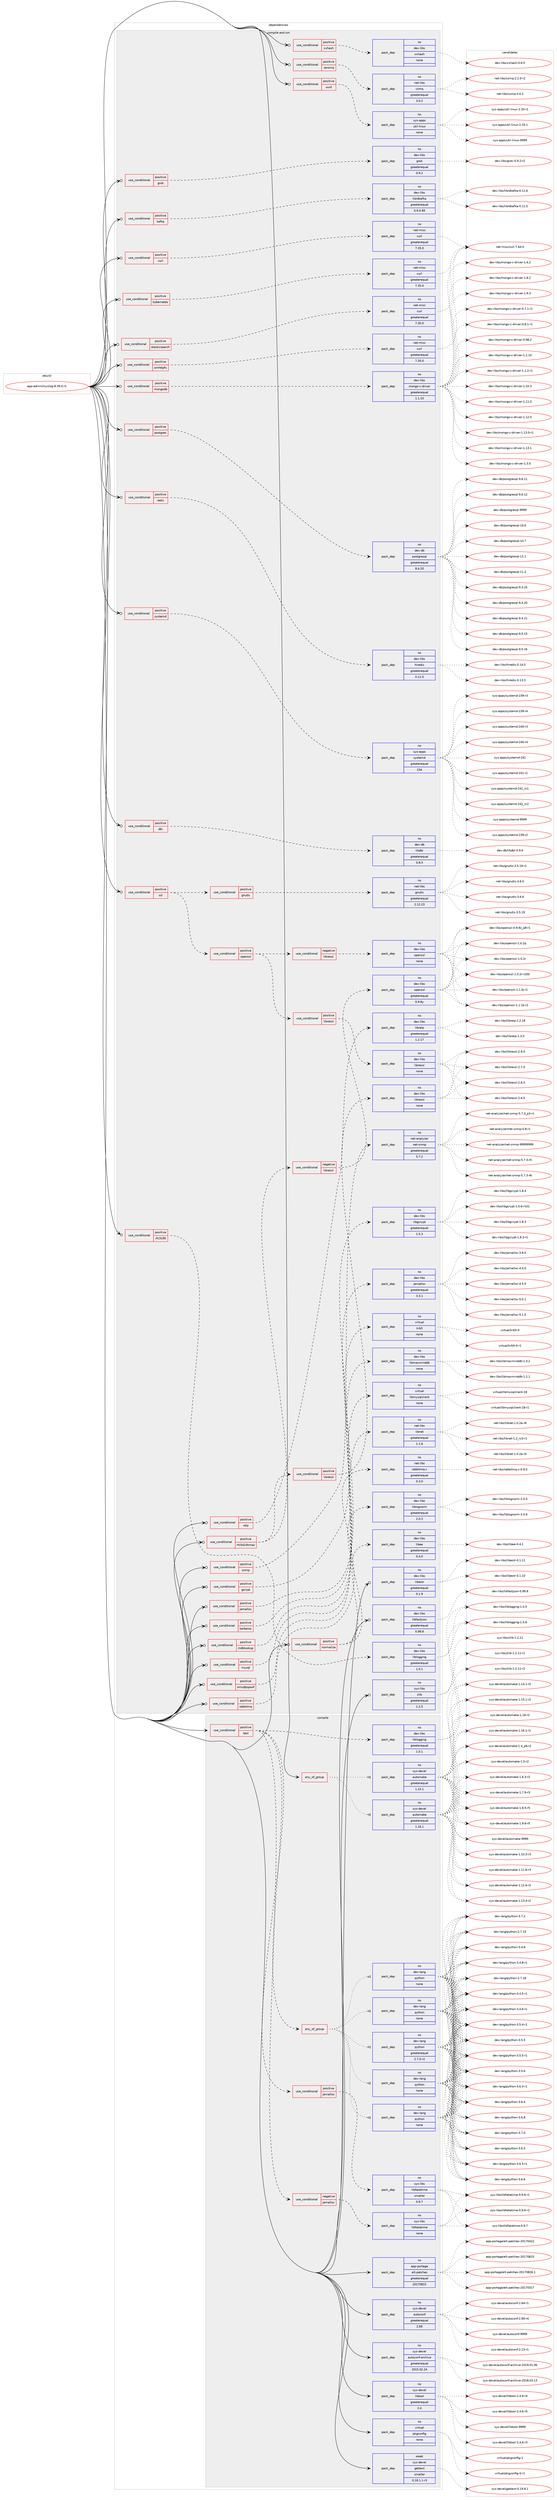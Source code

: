 digraph prolog {

# *************
# Graph options
# *************

newrank=true;
concentrate=true;
compound=true;
graph [rankdir=LR,fontname=Helvetica,fontsize=10,ranksep=1.5];#, ranksep=2.5, nodesep=0.2];
edge  [arrowhead=vee];
node  [fontname=Helvetica,fontsize=10];

# **********
# The ebuild
# **********

subgraph cluster_leftcol {
color=gray;
rank=same;
label=<<i>ebuild</i>>;
id [label="app-admin/rsyslog-8.39.0-r1", color=red, width=4, href="../app-admin/rsyslog-8.39.0-r1.svg"];
}

# ****************
# The dependencies
# ****************

subgraph cluster_midcol {
color=gray;
label=<<i>dependencies</i>>;
subgraph cluster_compile {
fillcolor="#eeeeee";
style=filled;
label=<<i>compile</i>>;
subgraph any19139 {
dependency1268522 [label=<<TABLE BORDER="0" CELLBORDER="1" CELLSPACING="0" CELLPADDING="4"><TR><TD CELLPADDING="10">any_of_group</TD></TR></TABLE>>, shape=none, color=red];subgraph pack903167 {
dependency1268523 [label=<<TABLE BORDER="0" CELLBORDER="1" CELLSPACING="0" CELLPADDING="4" WIDTH="220"><TR><TD ROWSPAN="6" CELLPADDING="30">pack_dep</TD></TR><TR><TD WIDTH="110">no</TD></TR><TR><TD>sys-devel</TD></TR><TR><TD>automake</TD></TR><TR><TD>greaterequal</TD></TR><TR><TD>1.16.1</TD></TR></TABLE>>, shape=none, color=blue];
}
dependency1268522:e -> dependency1268523:w [weight=20,style="dotted",arrowhead="oinv"];
subgraph pack903168 {
dependency1268524 [label=<<TABLE BORDER="0" CELLBORDER="1" CELLSPACING="0" CELLPADDING="4" WIDTH="220"><TR><TD ROWSPAN="6" CELLPADDING="30">pack_dep</TD></TR><TR><TD WIDTH="110">no</TD></TR><TR><TD>sys-devel</TD></TR><TR><TD>automake</TD></TR><TR><TD>greaterequal</TD></TR><TR><TD>1.15.1</TD></TR></TABLE>>, shape=none, color=blue];
}
dependency1268522:e -> dependency1268524:w [weight=20,style="dotted",arrowhead="oinv"];
}
id:e -> dependency1268522:w [weight=20,style="solid",arrowhead="vee"];
subgraph cond345695 {
dependency1268525 [label=<<TABLE BORDER="0" CELLBORDER="1" CELLSPACING="0" CELLPADDING="4"><TR><TD ROWSPAN="3" CELLPADDING="10">use_conditional</TD></TR><TR><TD>positive</TD></TR><TR><TD>test</TD></TR></TABLE>>, shape=none, color=red];
subgraph pack903169 {
dependency1268526 [label=<<TABLE BORDER="0" CELLBORDER="1" CELLSPACING="0" CELLPADDING="4" WIDTH="220"><TR><TD ROWSPAN="6" CELLPADDING="30">pack_dep</TD></TR><TR><TD WIDTH="110">no</TD></TR><TR><TD>dev-libs</TD></TR><TR><TD>liblogging</TD></TR><TR><TD>greaterequal</TD></TR><TR><TD>1.0.1</TD></TR></TABLE>>, shape=none, color=blue];
}
dependency1268525:e -> dependency1268526:w [weight=20,style="dashed",arrowhead="vee"];
subgraph cond345696 {
dependency1268527 [label=<<TABLE BORDER="0" CELLBORDER="1" CELLSPACING="0" CELLPADDING="4"><TR><TD ROWSPAN="3" CELLPADDING="10">use_conditional</TD></TR><TR><TD>positive</TD></TR><TR><TD>jemalloc</TD></TR></TABLE>>, shape=none, color=red];
subgraph pack903170 {
dependency1268528 [label=<<TABLE BORDER="0" CELLBORDER="1" CELLSPACING="0" CELLPADDING="4" WIDTH="220"><TR><TD ROWSPAN="6" CELLPADDING="30">pack_dep</TD></TR><TR><TD WIDTH="110">no</TD></TR><TR><TD>sys-libs</TD></TR><TR><TD>libfaketime</TD></TR><TR><TD>smaller</TD></TR><TR><TD>0.9.7</TD></TR></TABLE>>, shape=none, color=blue];
}
dependency1268527:e -> dependency1268528:w [weight=20,style="dashed",arrowhead="vee"];
}
dependency1268525:e -> dependency1268527:w [weight=20,style="dashed",arrowhead="vee"];
subgraph cond345697 {
dependency1268529 [label=<<TABLE BORDER="0" CELLBORDER="1" CELLSPACING="0" CELLPADDING="4"><TR><TD ROWSPAN="3" CELLPADDING="10">use_conditional</TD></TR><TR><TD>negative</TD></TR><TR><TD>jemalloc</TD></TR></TABLE>>, shape=none, color=red];
subgraph pack903171 {
dependency1268530 [label=<<TABLE BORDER="0" CELLBORDER="1" CELLSPACING="0" CELLPADDING="4" WIDTH="220"><TR><TD ROWSPAN="6" CELLPADDING="30">pack_dep</TD></TR><TR><TD WIDTH="110">no</TD></TR><TR><TD>sys-libs</TD></TR><TR><TD>libfaketime</TD></TR><TR><TD>none</TD></TR><TR><TD></TD></TR></TABLE>>, shape=none, color=blue];
}
dependency1268529:e -> dependency1268530:w [weight=20,style="dashed",arrowhead="vee"];
}
dependency1268525:e -> dependency1268529:w [weight=20,style="dashed",arrowhead="vee"];
subgraph any19140 {
dependency1268531 [label=<<TABLE BORDER="0" CELLBORDER="1" CELLSPACING="0" CELLPADDING="4"><TR><TD CELLPADDING="10">any_of_group</TD></TR></TABLE>>, shape=none, color=red];subgraph pack903172 {
dependency1268532 [label=<<TABLE BORDER="0" CELLBORDER="1" CELLSPACING="0" CELLPADDING="4" WIDTH="220"><TR><TD ROWSPAN="6" CELLPADDING="30">pack_dep</TD></TR><TR><TD WIDTH="110">no</TD></TR><TR><TD>dev-lang</TD></TR><TR><TD>python</TD></TR><TR><TD>none</TD></TR><TR><TD></TD></TR></TABLE>>, shape=none, color=blue];
}
dependency1268531:e -> dependency1268532:w [weight=20,style="dotted",arrowhead="oinv"];
subgraph pack903173 {
dependency1268533 [label=<<TABLE BORDER="0" CELLBORDER="1" CELLSPACING="0" CELLPADDING="4" WIDTH="220"><TR><TD ROWSPAN="6" CELLPADDING="30">pack_dep</TD></TR><TR><TD WIDTH="110">no</TD></TR><TR><TD>dev-lang</TD></TR><TR><TD>python</TD></TR><TR><TD>none</TD></TR><TR><TD></TD></TR></TABLE>>, shape=none, color=blue];
}
dependency1268531:e -> dependency1268533:w [weight=20,style="dotted",arrowhead="oinv"];
subgraph pack903174 {
dependency1268534 [label=<<TABLE BORDER="0" CELLBORDER="1" CELLSPACING="0" CELLPADDING="4" WIDTH="220"><TR><TD ROWSPAN="6" CELLPADDING="30">pack_dep</TD></TR><TR><TD WIDTH="110">no</TD></TR><TR><TD>dev-lang</TD></TR><TR><TD>python</TD></TR><TR><TD>none</TD></TR><TR><TD></TD></TR></TABLE>>, shape=none, color=blue];
}
dependency1268531:e -> dependency1268534:w [weight=20,style="dotted",arrowhead="oinv"];
subgraph pack903175 {
dependency1268535 [label=<<TABLE BORDER="0" CELLBORDER="1" CELLSPACING="0" CELLPADDING="4" WIDTH="220"><TR><TD ROWSPAN="6" CELLPADDING="30">pack_dep</TD></TR><TR><TD WIDTH="110">no</TD></TR><TR><TD>dev-lang</TD></TR><TR><TD>python</TD></TR><TR><TD>none</TD></TR><TR><TD></TD></TR></TABLE>>, shape=none, color=blue];
}
dependency1268531:e -> dependency1268535:w [weight=20,style="dotted",arrowhead="oinv"];
subgraph pack903176 {
dependency1268536 [label=<<TABLE BORDER="0" CELLBORDER="1" CELLSPACING="0" CELLPADDING="4" WIDTH="220"><TR><TD ROWSPAN="6" CELLPADDING="30">pack_dep</TD></TR><TR><TD WIDTH="110">no</TD></TR><TR><TD>dev-lang</TD></TR><TR><TD>python</TD></TR><TR><TD>greaterequal</TD></TR><TR><TD>2.7.5-r2</TD></TR></TABLE>>, shape=none, color=blue];
}
dependency1268531:e -> dependency1268536:w [weight=20,style="dotted",arrowhead="oinv"];
}
dependency1268525:e -> dependency1268531:w [weight=20,style="dashed",arrowhead="vee"];
}
id:e -> dependency1268525:w [weight=20,style="solid",arrowhead="vee"];
subgraph pack903177 {
dependency1268537 [label=<<TABLE BORDER="0" CELLBORDER="1" CELLSPACING="0" CELLPADDING="4" WIDTH="220"><TR><TD ROWSPAN="6" CELLPADDING="30">pack_dep</TD></TR><TR><TD WIDTH="110">no</TD></TR><TR><TD>app-portage</TD></TR><TR><TD>elt-patches</TD></TR><TR><TD>greaterequal</TD></TR><TR><TD>20170815</TD></TR></TABLE>>, shape=none, color=blue];
}
id:e -> dependency1268537:w [weight=20,style="solid",arrowhead="vee"];
subgraph pack903178 {
dependency1268538 [label=<<TABLE BORDER="0" CELLBORDER="1" CELLSPACING="0" CELLPADDING="4" WIDTH="220"><TR><TD ROWSPAN="6" CELLPADDING="30">pack_dep</TD></TR><TR><TD WIDTH="110">no</TD></TR><TR><TD>sys-devel</TD></TR><TR><TD>autoconf</TD></TR><TR><TD>greaterequal</TD></TR><TR><TD>2.69</TD></TR></TABLE>>, shape=none, color=blue];
}
id:e -> dependency1268538:w [weight=20,style="solid",arrowhead="vee"];
subgraph pack903179 {
dependency1268539 [label=<<TABLE BORDER="0" CELLBORDER="1" CELLSPACING="0" CELLPADDING="4" WIDTH="220"><TR><TD ROWSPAN="6" CELLPADDING="30">pack_dep</TD></TR><TR><TD WIDTH="110">no</TD></TR><TR><TD>sys-devel</TD></TR><TR><TD>autoconf-archive</TD></TR><TR><TD>greaterequal</TD></TR><TR><TD>2015.02.24</TD></TR></TABLE>>, shape=none, color=blue];
}
id:e -> dependency1268539:w [weight=20,style="solid",arrowhead="vee"];
subgraph pack903180 {
dependency1268540 [label=<<TABLE BORDER="0" CELLBORDER="1" CELLSPACING="0" CELLPADDING="4" WIDTH="220"><TR><TD ROWSPAN="6" CELLPADDING="30">pack_dep</TD></TR><TR><TD WIDTH="110">no</TD></TR><TR><TD>sys-devel</TD></TR><TR><TD>libtool</TD></TR><TR><TD>greaterequal</TD></TR><TR><TD>2.4</TD></TR></TABLE>>, shape=none, color=blue];
}
id:e -> dependency1268540:w [weight=20,style="solid",arrowhead="vee"];
subgraph pack903181 {
dependency1268541 [label=<<TABLE BORDER="0" CELLBORDER="1" CELLSPACING="0" CELLPADDING="4" WIDTH="220"><TR><TD ROWSPAN="6" CELLPADDING="30">pack_dep</TD></TR><TR><TD WIDTH="110">no</TD></TR><TR><TD>virtual</TD></TR><TR><TD>pkgconfig</TD></TR><TR><TD>none</TD></TR><TR><TD></TD></TR></TABLE>>, shape=none, color=blue];
}
id:e -> dependency1268541:w [weight=20,style="solid",arrowhead="vee"];
subgraph pack903182 {
dependency1268542 [label=<<TABLE BORDER="0" CELLBORDER="1" CELLSPACING="0" CELLPADDING="4" WIDTH="220"><TR><TD ROWSPAN="6" CELLPADDING="30">pack_dep</TD></TR><TR><TD WIDTH="110">weak</TD></TR><TR><TD>sys-devel</TD></TR><TR><TD>gettext</TD></TR><TR><TD>smaller</TD></TR><TR><TD>0.18.1.1-r3</TD></TR></TABLE>>, shape=none, color=blue];
}
id:e -> dependency1268542:w [weight=20,style="solid",arrowhead="vee"];
}
subgraph cluster_compileandrun {
fillcolor="#eeeeee";
style=filled;
label=<<i>compile and run</i>>;
subgraph cond345698 {
dependency1268543 [label=<<TABLE BORDER="0" CELLBORDER="1" CELLSPACING="0" CELLPADDING="4"><TR><TD ROWSPAN="3" CELLPADDING="10">use_conditional</TD></TR><TR><TD>positive</TD></TR><TR><TD>curl</TD></TR></TABLE>>, shape=none, color=red];
subgraph pack903183 {
dependency1268544 [label=<<TABLE BORDER="0" CELLBORDER="1" CELLSPACING="0" CELLPADDING="4" WIDTH="220"><TR><TD ROWSPAN="6" CELLPADDING="30">pack_dep</TD></TR><TR><TD WIDTH="110">no</TD></TR><TR><TD>net-misc</TD></TR><TR><TD>curl</TD></TR><TR><TD>greaterequal</TD></TR><TR><TD>7.35.0</TD></TR></TABLE>>, shape=none, color=blue];
}
dependency1268543:e -> dependency1268544:w [weight=20,style="dashed",arrowhead="vee"];
}
id:e -> dependency1268543:w [weight=20,style="solid",arrowhead="odotvee"];
subgraph cond345699 {
dependency1268545 [label=<<TABLE BORDER="0" CELLBORDER="1" CELLSPACING="0" CELLPADDING="4"><TR><TD ROWSPAN="3" CELLPADDING="10">use_conditional</TD></TR><TR><TD>positive</TD></TR><TR><TD>dbi</TD></TR></TABLE>>, shape=none, color=red];
subgraph pack903184 {
dependency1268546 [label=<<TABLE BORDER="0" CELLBORDER="1" CELLSPACING="0" CELLPADDING="4" WIDTH="220"><TR><TD ROWSPAN="6" CELLPADDING="30">pack_dep</TD></TR><TR><TD WIDTH="110">no</TD></TR><TR><TD>dev-db</TD></TR><TR><TD>libdbi</TD></TR><TR><TD>greaterequal</TD></TR><TR><TD>0.8.3</TD></TR></TABLE>>, shape=none, color=blue];
}
dependency1268545:e -> dependency1268546:w [weight=20,style="dashed",arrowhead="vee"];
}
id:e -> dependency1268545:w [weight=20,style="solid",arrowhead="odotvee"];
subgraph cond345700 {
dependency1268547 [label=<<TABLE BORDER="0" CELLBORDER="1" CELLSPACING="0" CELLPADDING="4"><TR><TD ROWSPAN="3" CELLPADDING="10">use_conditional</TD></TR><TR><TD>positive</TD></TR><TR><TD>elasticsearch</TD></TR></TABLE>>, shape=none, color=red];
subgraph pack903185 {
dependency1268548 [label=<<TABLE BORDER="0" CELLBORDER="1" CELLSPACING="0" CELLPADDING="4" WIDTH="220"><TR><TD ROWSPAN="6" CELLPADDING="30">pack_dep</TD></TR><TR><TD WIDTH="110">no</TD></TR><TR><TD>net-misc</TD></TR><TR><TD>curl</TD></TR><TR><TD>greaterequal</TD></TR><TR><TD>7.35.0</TD></TR></TABLE>>, shape=none, color=blue];
}
dependency1268547:e -> dependency1268548:w [weight=20,style="dashed",arrowhead="vee"];
}
id:e -> dependency1268547:w [weight=20,style="solid",arrowhead="odotvee"];
subgraph cond345701 {
dependency1268549 [label=<<TABLE BORDER="0" CELLBORDER="1" CELLSPACING="0" CELLPADDING="4"><TR><TD ROWSPAN="3" CELLPADDING="10">use_conditional</TD></TR><TR><TD>positive</TD></TR><TR><TD>gcrypt</TD></TR></TABLE>>, shape=none, color=red];
subgraph pack903186 {
dependency1268550 [label=<<TABLE BORDER="0" CELLBORDER="1" CELLSPACING="0" CELLPADDING="4" WIDTH="220"><TR><TD ROWSPAN="6" CELLPADDING="30">pack_dep</TD></TR><TR><TD WIDTH="110">no</TD></TR><TR><TD>dev-libs</TD></TR><TR><TD>libgcrypt</TD></TR><TR><TD>greaterequal</TD></TR><TR><TD>1.5.3</TD></TR></TABLE>>, shape=none, color=blue];
}
dependency1268549:e -> dependency1268550:w [weight=20,style="dashed",arrowhead="vee"];
}
id:e -> dependency1268549:w [weight=20,style="solid",arrowhead="odotvee"];
subgraph cond345702 {
dependency1268551 [label=<<TABLE BORDER="0" CELLBORDER="1" CELLSPACING="0" CELLPADDING="4"><TR><TD ROWSPAN="3" CELLPADDING="10">use_conditional</TD></TR><TR><TD>positive</TD></TR><TR><TD>grok</TD></TR></TABLE>>, shape=none, color=red];
subgraph pack903187 {
dependency1268552 [label=<<TABLE BORDER="0" CELLBORDER="1" CELLSPACING="0" CELLPADDING="4" WIDTH="220"><TR><TD ROWSPAN="6" CELLPADDING="30">pack_dep</TD></TR><TR><TD WIDTH="110">no</TD></TR><TR><TD>dev-libs</TD></TR><TR><TD>grok</TD></TR><TR><TD>greaterequal</TD></TR><TR><TD>0.9.2</TD></TR></TABLE>>, shape=none, color=blue];
}
dependency1268551:e -> dependency1268552:w [weight=20,style="dashed",arrowhead="vee"];
}
id:e -> dependency1268551:w [weight=20,style="solid",arrowhead="odotvee"];
subgraph cond345703 {
dependency1268553 [label=<<TABLE BORDER="0" CELLBORDER="1" CELLSPACING="0" CELLPADDING="4"><TR><TD ROWSPAN="3" CELLPADDING="10">use_conditional</TD></TR><TR><TD>positive</TD></TR><TR><TD>jemalloc</TD></TR></TABLE>>, shape=none, color=red];
subgraph pack903188 {
dependency1268554 [label=<<TABLE BORDER="0" CELLBORDER="1" CELLSPACING="0" CELLPADDING="4" WIDTH="220"><TR><TD ROWSPAN="6" CELLPADDING="30">pack_dep</TD></TR><TR><TD WIDTH="110">no</TD></TR><TR><TD>dev-libs</TD></TR><TR><TD>jemalloc</TD></TR><TR><TD>greaterequal</TD></TR><TR><TD>3.3.1</TD></TR></TABLE>>, shape=none, color=blue];
}
dependency1268553:e -> dependency1268554:w [weight=20,style="dashed",arrowhead="vee"];
}
id:e -> dependency1268553:w [weight=20,style="solid",arrowhead="odotvee"];
subgraph cond345704 {
dependency1268555 [label=<<TABLE BORDER="0" CELLBORDER="1" CELLSPACING="0" CELLPADDING="4"><TR><TD ROWSPAN="3" CELLPADDING="10">use_conditional</TD></TR><TR><TD>positive</TD></TR><TR><TD>kafka</TD></TR></TABLE>>, shape=none, color=red];
subgraph pack903189 {
dependency1268556 [label=<<TABLE BORDER="0" CELLBORDER="1" CELLSPACING="0" CELLPADDING="4" WIDTH="220"><TR><TD ROWSPAN="6" CELLPADDING="30">pack_dep</TD></TR><TR><TD WIDTH="110">no</TD></TR><TR><TD>dev-libs</TD></TR><TR><TD>librdkafka</TD></TR><TR><TD>greaterequal</TD></TR><TR><TD>0.9.0.99</TD></TR></TABLE>>, shape=none, color=blue];
}
dependency1268555:e -> dependency1268556:w [weight=20,style="dashed",arrowhead="vee"];
}
id:e -> dependency1268555:w [weight=20,style="solid",arrowhead="odotvee"];
subgraph cond345705 {
dependency1268557 [label=<<TABLE BORDER="0" CELLBORDER="1" CELLSPACING="0" CELLPADDING="4"><TR><TD ROWSPAN="3" CELLPADDING="10">use_conditional</TD></TR><TR><TD>positive</TD></TR><TR><TD>kerberos</TD></TR></TABLE>>, shape=none, color=red];
subgraph pack903190 {
dependency1268558 [label=<<TABLE BORDER="0" CELLBORDER="1" CELLSPACING="0" CELLPADDING="4" WIDTH="220"><TR><TD ROWSPAN="6" CELLPADDING="30">pack_dep</TD></TR><TR><TD WIDTH="110">no</TD></TR><TR><TD>virtual</TD></TR><TR><TD>krb5</TD></TR><TR><TD>none</TD></TR><TR><TD></TD></TR></TABLE>>, shape=none, color=blue];
}
dependency1268557:e -> dependency1268558:w [weight=20,style="dashed",arrowhead="vee"];
}
id:e -> dependency1268557:w [weight=20,style="solid",arrowhead="odotvee"];
subgraph cond345706 {
dependency1268559 [label=<<TABLE BORDER="0" CELLBORDER="1" CELLSPACING="0" CELLPADDING="4"><TR><TD ROWSPAN="3" CELLPADDING="10">use_conditional</TD></TR><TR><TD>positive</TD></TR><TR><TD>kubernetes</TD></TR></TABLE>>, shape=none, color=red];
subgraph pack903191 {
dependency1268560 [label=<<TABLE BORDER="0" CELLBORDER="1" CELLSPACING="0" CELLPADDING="4" WIDTH="220"><TR><TD ROWSPAN="6" CELLPADDING="30">pack_dep</TD></TR><TR><TD WIDTH="110">no</TD></TR><TR><TD>net-misc</TD></TR><TR><TD>curl</TD></TR><TR><TD>greaterequal</TD></TR><TR><TD>7.35.0</TD></TR></TABLE>>, shape=none, color=blue];
}
dependency1268559:e -> dependency1268560:w [weight=20,style="dashed",arrowhead="vee"];
}
id:e -> dependency1268559:w [weight=20,style="solid",arrowhead="odotvee"];
subgraph cond345707 {
dependency1268561 [label=<<TABLE BORDER="0" CELLBORDER="1" CELLSPACING="0" CELLPADDING="4"><TR><TD ROWSPAN="3" CELLPADDING="10">use_conditional</TD></TR><TR><TD>positive</TD></TR><TR><TD>mdblookup</TD></TR></TABLE>>, shape=none, color=red];
subgraph pack903192 {
dependency1268562 [label=<<TABLE BORDER="0" CELLBORDER="1" CELLSPACING="0" CELLPADDING="4" WIDTH="220"><TR><TD ROWSPAN="6" CELLPADDING="30">pack_dep</TD></TR><TR><TD WIDTH="110">no</TD></TR><TR><TD>dev-libs</TD></TR><TR><TD>libmaxminddb</TD></TR><TR><TD>none</TD></TR><TR><TD></TD></TR></TABLE>>, shape=none, color=blue];
}
dependency1268561:e -> dependency1268562:w [weight=20,style="dashed",arrowhead="vee"];
}
id:e -> dependency1268561:w [weight=20,style="solid",arrowhead="odotvee"];
subgraph cond345708 {
dependency1268563 [label=<<TABLE BORDER="0" CELLBORDER="1" CELLSPACING="0" CELLPADDING="4"><TR><TD ROWSPAN="3" CELLPADDING="10">use_conditional</TD></TR><TR><TD>positive</TD></TR><TR><TD>mongodb</TD></TR></TABLE>>, shape=none, color=red];
subgraph pack903193 {
dependency1268564 [label=<<TABLE BORDER="0" CELLBORDER="1" CELLSPACING="0" CELLPADDING="4" WIDTH="220"><TR><TD ROWSPAN="6" CELLPADDING="30">pack_dep</TD></TR><TR><TD WIDTH="110">no</TD></TR><TR><TD>dev-libs</TD></TR><TR><TD>mongo-c-driver</TD></TR><TR><TD>greaterequal</TD></TR><TR><TD>1.1.10</TD></TR></TABLE>>, shape=none, color=blue];
}
dependency1268563:e -> dependency1268564:w [weight=20,style="dashed",arrowhead="vee"];
}
id:e -> dependency1268563:w [weight=20,style="solid",arrowhead="odotvee"];
subgraph cond345709 {
dependency1268565 [label=<<TABLE BORDER="0" CELLBORDER="1" CELLSPACING="0" CELLPADDING="4"><TR><TD ROWSPAN="3" CELLPADDING="10">use_conditional</TD></TR><TR><TD>positive</TD></TR><TR><TD>mysql</TD></TR></TABLE>>, shape=none, color=red];
subgraph pack903194 {
dependency1268566 [label=<<TABLE BORDER="0" CELLBORDER="1" CELLSPACING="0" CELLPADDING="4" WIDTH="220"><TR><TD ROWSPAN="6" CELLPADDING="30">pack_dep</TD></TR><TR><TD WIDTH="110">no</TD></TR><TR><TD>virtual</TD></TR><TR><TD>libmysqlclient</TD></TR><TR><TD>none</TD></TR><TR><TD></TD></TR></TABLE>>, shape=none, color=blue];
}
dependency1268565:e -> dependency1268566:w [weight=20,style="dashed",arrowhead="vee"];
}
id:e -> dependency1268565:w [weight=20,style="solid",arrowhead="odotvee"];
subgraph cond345710 {
dependency1268567 [label=<<TABLE BORDER="0" CELLBORDER="1" CELLSPACING="0" CELLPADDING="4"><TR><TD ROWSPAN="3" CELLPADDING="10">use_conditional</TD></TR><TR><TD>positive</TD></TR><TR><TD>normalize</TD></TR></TABLE>>, shape=none, color=red];
subgraph pack903195 {
dependency1268568 [label=<<TABLE BORDER="0" CELLBORDER="1" CELLSPACING="0" CELLPADDING="4" WIDTH="220"><TR><TD ROWSPAN="6" CELLPADDING="30">pack_dep</TD></TR><TR><TD WIDTH="110">no</TD></TR><TR><TD>dev-libs</TD></TR><TR><TD>libee</TD></TR><TR><TD>greaterequal</TD></TR><TR><TD>0.4.0</TD></TR></TABLE>>, shape=none, color=blue];
}
dependency1268567:e -> dependency1268568:w [weight=20,style="dashed",arrowhead="vee"];
subgraph pack903196 {
dependency1268569 [label=<<TABLE BORDER="0" CELLBORDER="1" CELLSPACING="0" CELLPADDING="4" WIDTH="220"><TR><TD ROWSPAN="6" CELLPADDING="30">pack_dep</TD></TR><TR><TD WIDTH="110">no</TD></TR><TR><TD>dev-libs</TD></TR><TR><TD>liblognorm</TD></TR><TR><TD>greaterequal</TD></TR><TR><TD>2.0.3</TD></TR></TABLE>>, shape=none, color=blue];
}
dependency1268567:e -> dependency1268569:w [weight=20,style="dashed",arrowhead="vee"];
}
id:e -> dependency1268567:w [weight=20,style="solid",arrowhead="odotvee"];
subgraph cond345711 {
dependency1268570 [label=<<TABLE BORDER="0" CELLBORDER="1" CELLSPACING="0" CELLPADDING="4"><TR><TD ROWSPAN="3" CELLPADDING="10">use_conditional</TD></TR><TR><TD>positive</TD></TR><TR><TD>omhttpfs</TD></TR></TABLE>>, shape=none, color=red];
subgraph pack903197 {
dependency1268571 [label=<<TABLE BORDER="0" CELLBORDER="1" CELLSPACING="0" CELLPADDING="4" WIDTH="220"><TR><TD ROWSPAN="6" CELLPADDING="30">pack_dep</TD></TR><TR><TD WIDTH="110">no</TD></TR><TR><TD>net-misc</TD></TR><TR><TD>curl</TD></TR><TR><TD>greaterequal</TD></TR><TR><TD>7.35.0</TD></TR></TABLE>>, shape=none, color=blue];
}
dependency1268570:e -> dependency1268571:w [weight=20,style="dashed",arrowhead="vee"];
}
id:e -> dependency1268570:w [weight=20,style="solid",arrowhead="odotvee"];
subgraph cond345712 {
dependency1268572 [label=<<TABLE BORDER="0" CELLBORDER="1" CELLSPACING="0" CELLPADDING="4"><TR><TD ROWSPAN="3" CELLPADDING="10">use_conditional</TD></TR><TR><TD>positive</TD></TR><TR><TD>omudpspoof</TD></TR></TABLE>>, shape=none, color=red];
subgraph pack903198 {
dependency1268573 [label=<<TABLE BORDER="0" CELLBORDER="1" CELLSPACING="0" CELLPADDING="4" WIDTH="220"><TR><TD ROWSPAN="6" CELLPADDING="30">pack_dep</TD></TR><TR><TD WIDTH="110">no</TD></TR><TR><TD>net-libs</TD></TR><TR><TD>libnet</TD></TR><TR><TD>greaterequal</TD></TR><TR><TD>1.1.6</TD></TR></TABLE>>, shape=none, color=blue];
}
dependency1268572:e -> dependency1268573:w [weight=20,style="dashed",arrowhead="vee"];
}
id:e -> dependency1268572:w [weight=20,style="solid",arrowhead="odotvee"];
subgraph cond345713 {
dependency1268574 [label=<<TABLE BORDER="0" CELLBORDER="1" CELLSPACING="0" CELLPADDING="4"><TR><TD ROWSPAN="3" CELLPADDING="10">use_conditional</TD></TR><TR><TD>positive</TD></TR><TR><TD>postgres</TD></TR></TABLE>>, shape=none, color=red];
subgraph pack903199 {
dependency1268575 [label=<<TABLE BORDER="0" CELLBORDER="1" CELLSPACING="0" CELLPADDING="4" WIDTH="220"><TR><TD ROWSPAN="6" CELLPADDING="30">pack_dep</TD></TR><TR><TD WIDTH="110">no</TD></TR><TR><TD>dev-db</TD></TR><TR><TD>postgresql</TD></TR><TR><TD>greaterequal</TD></TR><TR><TD>8.4.20</TD></TR></TABLE>>, shape=none, color=blue];
}
dependency1268574:e -> dependency1268575:w [weight=20,style="dashed",arrowhead="vee"];
}
id:e -> dependency1268574:w [weight=20,style="solid",arrowhead="odotvee"];
subgraph cond345714 {
dependency1268576 [label=<<TABLE BORDER="0" CELLBORDER="1" CELLSPACING="0" CELLPADDING="4"><TR><TD ROWSPAN="3" CELLPADDING="10">use_conditional</TD></TR><TR><TD>positive</TD></TR><TR><TD>rabbitmq</TD></TR></TABLE>>, shape=none, color=red];
subgraph pack903200 {
dependency1268577 [label=<<TABLE BORDER="0" CELLBORDER="1" CELLSPACING="0" CELLPADDING="4" WIDTH="220"><TR><TD ROWSPAN="6" CELLPADDING="30">pack_dep</TD></TR><TR><TD WIDTH="110">no</TD></TR><TR><TD>net-libs</TD></TR><TR><TD>rabbitmq-c</TD></TR><TR><TD>greaterequal</TD></TR><TR><TD>0.3.0</TD></TR></TABLE>>, shape=none, color=blue];
}
dependency1268576:e -> dependency1268577:w [weight=20,style="dashed",arrowhead="vee"];
}
id:e -> dependency1268576:w [weight=20,style="solid",arrowhead="odotvee"];
subgraph cond345715 {
dependency1268578 [label=<<TABLE BORDER="0" CELLBORDER="1" CELLSPACING="0" CELLPADDING="4"><TR><TD ROWSPAN="3" CELLPADDING="10">use_conditional</TD></TR><TR><TD>positive</TD></TR><TR><TD>redis</TD></TR></TABLE>>, shape=none, color=red];
subgraph pack903201 {
dependency1268579 [label=<<TABLE BORDER="0" CELLBORDER="1" CELLSPACING="0" CELLPADDING="4" WIDTH="220"><TR><TD ROWSPAN="6" CELLPADDING="30">pack_dep</TD></TR><TR><TD WIDTH="110">no</TD></TR><TR><TD>dev-libs</TD></TR><TR><TD>hiredis</TD></TR><TR><TD>greaterequal</TD></TR><TR><TD>0.11.0</TD></TR></TABLE>>, shape=none, color=blue];
}
dependency1268578:e -> dependency1268579:w [weight=20,style="dashed",arrowhead="vee"];
}
id:e -> dependency1268578:w [weight=20,style="solid",arrowhead="odotvee"];
subgraph cond345716 {
dependency1268580 [label=<<TABLE BORDER="0" CELLBORDER="1" CELLSPACING="0" CELLPADDING="4"><TR><TD ROWSPAN="3" CELLPADDING="10">use_conditional</TD></TR><TR><TD>positive</TD></TR><TR><TD>relp</TD></TR></TABLE>>, shape=none, color=red];
subgraph pack903202 {
dependency1268581 [label=<<TABLE BORDER="0" CELLBORDER="1" CELLSPACING="0" CELLPADDING="4" WIDTH="220"><TR><TD ROWSPAN="6" CELLPADDING="30">pack_dep</TD></TR><TR><TD WIDTH="110">no</TD></TR><TR><TD>dev-libs</TD></TR><TR><TD>librelp</TD></TR><TR><TD>greaterequal</TD></TR><TR><TD>1.2.17</TD></TR></TABLE>>, shape=none, color=blue];
}
dependency1268580:e -> dependency1268581:w [weight=20,style="dashed",arrowhead="vee"];
}
id:e -> dependency1268580:w [weight=20,style="solid",arrowhead="odotvee"];
subgraph cond345717 {
dependency1268582 [label=<<TABLE BORDER="0" CELLBORDER="1" CELLSPACING="0" CELLPADDING="4"><TR><TD ROWSPAN="3" CELLPADDING="10">use_conditional</TD></TR><TR><TD>positive</TD></TR><TR><TD>rfc3195</TD></TR></TABLE>>, shape=none, color=red];
subgraph pack903203 {
dependency1268583 [label=<<TABLE BORDER="0" CELLBORDER="1" CELLSPACING="0" CELLPADDING="4" WIDTH="220"><TR><TD ROWSPAN="6" CELLPADDING="30">pack_dep</TD></TR><TR><TD WIDTH="110">no</TD></TR><TR><TD>dev-libs</TD></TR><TR><TD>liblogging</TD></TR><TR><TD>greaterequal</TD></TR><TR><TD>1.0.1</TD></TR></TABLE>>, shape=none, color=blue];
}
dependency1268582:e -> dependency1268583:w [weight=20,style="dashed",arrowhead="vee"];
}
id:e -> dependency1268582:w [weight=20,style="solid",arrowhead="odotvee"];
subgraph cond345718 {
dependency1268584 [label=<<TABLE BORDER="0" CELLBORDER="1" CELLSPACING="0" CELLPADDING="4"><TR><TD ROWSPAN="3" CELLPADDING="10">use_conditional</TD></TR><TR><TD>positive</TD></TR><TR><TD>rfc5424hmac</TD></TR></TABLE>>, shape=none, color=red];
subgraph cond345719 {
dependency1268585 [label=<<TABLE BORDER="0" CELLBORDER="1" CELLSPACING="0" CELLPADDING="4"><TR><TD ROWSPAN="3" CELLPADDING="10">use_conditional</TD></TR><TR><TD>negative</TD></TR><TR><TD>libressl</TD></TR></TABLE>>, shape=none, color=red];
subgraph pack903204 {
dependency1268586 [label=<<TABLE BORDER="0" CELLBORDER="1" CELLSPACING="0" CELLPADDING="4" WIDTH="220"><TR><TD ROWSPAN="6" CELLPADDING="30">pack_dep</TD></TR><TR><TD WIDTH="110">no</TD></TR><TR><TD>dev-libs</TD></TR><TR><TD>openssl</TD></TR><TR><TD>greaterequal</TD></TR><TR><TD>0.9.8y</TD></TR></TABLE>>, shape=none, color=blue];
}
dependency1268585:e -> dependency1268586:w [weight=20,style="dashed",arrowhead="vee"];
}
dependency1268584:e -> dependency1268585:w [weight=20,style="dashed",arrowhead="vee"];
subgraph cond345720 {
dependency1268587 [label=<<TABLE BORDER="0" CELLBORDER="1" CELLSPACING="0" CELLPADDING="4"><TR><TD ROWSPAN="3" CELLPADDING="10">use_conditional</TD></TR><TR><TD>positive</TD></TR><TR><TD>libressl</TD></TR></TABLE>>, shape=none, color=red];
subgraph pack903205 {
dependency1268588 [label=<<TABLE BORDER="0" CELLBORDER="1" CELLSPACING="0" CELLPADDING="4" WIDTH="220"><TR><TD ROWSPAN="6" CELLPADDING="30">pack_dep</TD></TR><TR><TD WIDTH="110">no</TD></TR><TR><TD>dev-libs</TD></TR><TR><TD>libressl</TD></TR><TR><TD>none</TD></TR><TR><TD></TD></TR></TABLE>>, shape=none, color=blue];
}
dependency1268587:e -> dependency1268588:w [weight=20,style="dashed",arrowhead="vee"];
}
dependency1268584:e -> dependency1268587:w [weight=20,style="dashed",arrowhead="vee"];
}
id:e -> dependency1268584:w [weight=20,style="solid",arrowhead="odotvee"];
subgraph cond345721 {
dependency1268589 [label=<<TABLE BORDER="0" CELLBORDER="1" CELLSPACING="0" CELLPADDING="4"><TR><TD ROWSPAN="3" CELLPADDING="10">use_conditional</TD></TR><TR><TD>positive</TD></TR><TR><TD>snmp</TD></TR></TABLE>>, shape=none, color=red];
subgraph pack903206 {
dependency1268590 [label=<<TABLE BORDER="0" CELLBORDER="1" CELLSPACING="0" CELLPADDING="4" WIDTH="220"><TR><TD ROWSPAN="6" CELLPADDING="30">pack_dep</TD></TR><TR><TD WIDTH="110">no</TD></TR><TR><TD>net-analyzer</TD></TR><TR><TD>net-snmp</TD></TR><TR><TD>greaterequal</TD></TR><TR><TD>5.7.2</TD></TR></TABLE>>, shape=none, color=blue];
}
dependency1268589:e -> dependency1268590:w [weight=20,style="dashed",arrowhead="vee"];
}
id:e -> dependency1268589:w [weight=20,style="solid",arrowhead="odotvee"];
subgraph cond345722 {
dependency1268591 [label=<<TABLE BORDER="0" CELLBORDER="1" CELLSPACING="0" CELLPADDING="4"><TR><TD ROWSPAN="3" CELLPADDING="10">use_conditional</TD></TR><TR><TD>positive</TD></TR><TR><TD>ssl</TD></TR></TABLE>>, shape=none, color=red];
subgraph cond345723 {
dependency1268592 [label=<<TABLE BORDER="0" CELLBORDER="1" CELLSPACING="0" CELLPADDING="4"><TR><TD ROWSPAN="3" CELLPADDING="10">use_conditional</TD></TR><TR><TD>positive</TD></TR><TR><TD>gnutls</TD></TR></TABLE>>, shape=none, color=red];
subgraph pack903207 {
dependency1268593 [label=<<TABLE BORDER="0" CELLBORDER="1" CELLSPACING="0" CELLPADDING="4" WIDTH="220"><TR><TD ROWSPAN="6" CELLPADDING="30">pack_dep</TD></TR><TR><TD WIDTH="110">no</TD></TR><TR><TD>net-libs</TD></TR><TR><TD>gnutls</TD></TR><TR><TD>greaterequal</TD></TR><TR><TD>2.12.23</TD></TR></TABLE>>, shape=none, color=blue];
}
dependency1268592:e -> dependency1268593:w [weight=20,style="dashed",arrowhead="vee"];
}
dependency1268591:e -> dependency1268592:w [weight=20,style="dashed",arrowhead="vee"];
subgraph cond345724 {
dependency1268594 [label=<<TABLE BORDER="0" CELLBORDER="1" CELLSPACING="0" CELLPADDING="4"><TR><TD ROWSPAN="3" CELLPADDING="10">use_conditional</TD></TR><TR><TD>positive</TD></TR><TR><TD>openssl</TD></TR></TABLE>>, shape=none, color=red];
subgraph cond345725 {
dependency1268595 [label=<<TABLE BORDER="0" CELLBORDER="1" CELLSPACING="0" CELLPADDING="4"><TR><TD ROWSPAN="3" CELLPADDING="10">use_conditional</TD></TR><TR><TD>negative</TD></TR><TR><TD>libressl</TD></TR></TABLE>>, shape=none, color=red];
subgraph pack903208 {
dependency1268596 [label=<<TABLE BORDER="0" CELLBORDER="1" CELLSPACING="0" CELLPADDING="4" WIDTH="220"><TR><TD ROWSPAN="6" CELLPADDING="30">pack_dep</TD></TR><TR><TD WIDTH="110">no</TD></TR><TR><TD>dev-libs</TD></TR><TR><TD>openssl</TD></TR><TR><TD>none</TD></TR><TR><TD></TD></TR></TABLE>>, shape=none, color=blue];
}
dependency1268595:e -> dependency1268596:w [weight=20,style="dashed",arrowhead="vee"];
}
dependency1268594:e -> dependency1268595:w [weight=20,style="dashed",arrowhead="vee"];
subgraph cond345726 {
dependency1268597 [label=<<TABLE BORDER="0" CELLBORDER="1" CELLSPACING="0" CELLPADDING="4"><TR><TD ROWSPAN="3" CELLPADDING="10">use_conditional</TD></TR><TR><TD>positive</TD></TR><TR><TD>libressl</TD></TR></TABLE>>, shape=none, color=red];
subgraph pack903209 {
dependency1268598 [label=<<TABLE BORDER="0" CELLBORDER="1" CELLSPACING="0" CELLPADDING="4" WIDTH="220"><TR><TD ROWSPAN="6" CELLPADDING="30">pack_dep</TD></TR><TR><TD WIDTH="110">no</TD></TR><TR><TD>dev-libs</TD></TR><TR><TD>libressl</TD></TR><TR><TD>none</TD></TR><TR><TD></TD></TR></TABLE>>, shape=none, color=blue];
}
dependency1268597:e -> dependency1268598:w [weight=20,style="dashed",arrowhead="vee"];
}
dependency1268594:e -> dependency1268597:w [weight=20,style="dashed",arrowhead="vee"];
}
dependency1268591:e -> dependency1268594:w [weight=20,style="dashed",arrowhead="vee"];
}
id:e -> dependency1268591:w [weight=20,style="solid",arrowhead="odotvee"];
subgraph cond345727 {
dependency1268599 [label=<<TABLE BORDER="0" CELLBORDER="1" CELLSPACING="0" CELLPADDING="4"><TR><TD ROWSPAN="3" CELLPADDING="10">use_conditional</TD></TR><TR><TD>positive</TD></TR><TR><TD>systemd</TD></TR></TABLE>>, shape=none, color=red];
subgraph pack903210 {
dependency1268600 [label=<<TABLE BORDER="0" CELLBORDER="1" CELLSPACING="0" CELLPADDING="4" WIDTH="220"><TR><TD ROWSPAN="6" CELLPADDING="30">pack_dep</TD></TR><TR><TD WIDTH="110">no</TD></TR><TR><TD>sys-apps</TD></TR><TR><TD>systemd</TD></TR><TR><TD>greaterequal</TD></TR><TR><TD>234</TD></TR></TABLE>>, shape=none, color=blue];
}
dependency1268599:e -> dependency1268600:w [weight=20,style="dashed",arrowhead="vee"];
}
id:e -> dependency1268599:w [weight=20,style="solid",arrowhead="odotvee"];
subgraph cond345728 {
dependency1268601 [label=<<TABLE BORDER="0" CELLBORDER="1" CELLSPACING="0" CELLPADDING="4"><TR><TD ROWSPAN="3" CELLPADDING="10">use_conditional</TD></TR><TR><TD>positive</TD></TR><TR><TD>uuid</TD></TR></TABLE>>, shape=none, color=red];
subgraph pack903211 {
dependency1268602 [label=<<TABLE BORDER="0" CELLBORDER="1" CELLSPACING="0" CELLPADDING="4" WIDTH="220"><TR><TD ROWSPAN="6" CELLPADDING="30">pack_dep</TD></TR><TR><TD WIDTH="110">no</TD></TR><TR><TD>sys-apps</TD></TR><TR><TD>util-linux</TD></TR><TR><TD>none</TD></TR><TR><TD></TD></TR></TABLE>>, shape=none, color=blue];
}
dependency1268601:e -> dependency1268602:w [weight=20,style="dashed",arrowhead="vee"];
}
id:e -> dependency1268601:w [weight=20,style="solid",arrowhead="odotvee"];
subgraph cond345729 {
dependency1268603 [label=<<TABLE BORDER="0" CELLBORDER="1" CELLSPACING="0" CELLPADDING="4"><TR><TD ROWSPAN="3" CELLPADDING="10">use_conditional</TD></TR><TR><TD>positive</TD></TR><TR><TD>xxhash</TD></TR></TABLE>>, shape=none, color=red];
subgraph pack903212 {
dependency1268604 [label=<<TABLE BORDER="0" CELLBORDER="1" CELLSPACING="0" CELLPADDING="4" WIDTH="220"><TR><TD ROWSPAN="6" CELLPADDING="30">pack_dep</TD></TR><TR><TD WIDTH="110">no</TD></TR><TR><TD>dev-libs</TD></TR><TR><TD>xxhash</TD></TR><TR><TD>none</TD></TR><TR><TD></TD></TR></TABLE>>, shape=none, color=blue];
}
dependency1268603:e -> dependency1268604:w [weight=20,style="dashed",arrowhead="vee"];
}
id:e -> dependency1268603:w [weight=20,style="solid",arrowhead="odotvee"];
subgraph cond345730 {
dependency1268605 [label=<<TABLE BORDER="0" CELLBORDER="1" CELLSPACING="0" CELLPADDING="4"><TR><TD ROWSPAN="3" CELLPADDING="10">use_conditional</TD></TR><TR><TD>positive</TD></TR><TR><TD>zeromq</TD></TR></TABLE>>, shape=none, color=red];
subgraph pack903213 {
dependency1268606 [label=<<TABLE BORDER="0" CELLBORDER="1" CELLSPACING="0" CELLPADDING="4" WIDTH="220"><TR><TD ROWSPAN="6" CELLPADDING="30">pack_dep</TD></TR><TR><TD WIDTH="110">no</TD></TR><TR><TD>net-libs</TD></TR><TR><TD>czmq</TD></TR><TR><TD>greaterequal</TD></TR><TR><TD>3.0.2</TD></TR></TABLE>>, shape=none, color=blue];
}
dependency1268605:e -> dependency1268606:w [weight=20,style="dashed",arrowhead="vee"];
}
id:e -> dependency1268605:w [weight=20,style="solid",arrowhead="odotvee"];
subgraph pack903214 {
dependency1268607 [label=<<TABLE BORDER="0" CELLBORDER="1" CELLSPACING="0" CELLPADDING="4" WIDTH="220"><TR><TD ROWSPAN="6" CELLPADDING="30">pack_dep</TD></TR><TR><TD WIDTH="110">no</TD></TR><TR><TD>dev-libs</TD></TR><TR><TD>libestr</TD></TR><TR><TD>greaterequal</TD></TR><TR><TD>0.1.9</TD></TR></TABLE>>, shape=none, color=blue];
}
id:e -> dependency1268607:w [weight=20,style="solid",arrowhead="odotvee"];
subgraph pack903215 {
dependency1268608 [label=<<TABLE BORDER="0" CELLBORDER="1" CELLSPACING="0" CELLPADDING="4" WIDTH="220"><TR><TD ROWSPAN="6" CELLPADDING="30">pack_dep</TD></TR><TR><TD WIDTH="110">no</TD></TR><TR><TD>dev-libs</TD></TR><TR><TD>libfastjson</TD></TR><TR><TD>greaterequal</TD></TR><TR><TD>0.99.8</TD></TR></TABLE>>, shape=none, color=blue];
}
id:e -> dependency1268608:w [weight=20,style="solid",arrowhead="odotvee"];
subgraph pack903216 {
dependency1268609 [label=<<TABLE BORDER="0" CELLBORDER="1" CELLSPACING="0" CELLPADDING="4" WIDTH="220"><TR><TD ROWSPAN="6" CELLPADDING="30">pack_dep</TD></TR><TR><TD WIDTH="110">no</TD></TR><TR><TD>sys-libs</TD></TR><TR><TD>zlib</TD></TR><TR><TD>greaterequal</TD></TR><TR><TD>1.2.5</TD></TR></TABLE>>, shape=none, color=blue];
}
id:e -> dependency1268609:w [weight=20,style="solid",arrowhead="odotvee"];
}
subgraph cluster_run {
fillcolor="#eeeeee";
style=filled;
label=<<i>run</i>>;
}
}

# **************
# The candidates
# **************

subgraph cluster_choices {
rank=same;
color=gray;
label=<<i>candidates</i>>;

subgraph choice903167 {
color=black;
nodesep=1;
choice11512111545100101118101108479711711611110997107101454946494846514511451 [label="sys-devel/automake-1.10.3-r3", color=red, width=4,href="../sys-devel/automake-1.10.3-r3.svg"];
choice11512111545100101118101108479711711611110997107101454946494946544511451 [label="sys-devel/automake-1.11.6-r3", color=red, width=4,href="../sys-devel/automake-1.11.6-r3.svg"];
choice11512111545100101118101108479711711611110997107101454946495046544511450 [label="sys-devel/automake-1.12.6-r2", color=red, width=4,href="../sys-devel/automake-1.12.6-r2.svg"];
choice11512111545100101118101108479711711611110997107101454946495146524511450 [label="sys-devel/automake-1.13.4-r2", color=red, width=4,href="../sys-devel/automake-1.13.4-r2.svg"];
choice11512111545100101118101108479711711611110997107101454946495246494511450 [label="sys-devel/automake-1.14.1-r2", color=red, width=4,href="../sys-devel/automake-1.14.1-r2.svg"];
choice11512111545100101118101108479711711611110997107101454946495346494511450 [label="sys-devel/automake-1.15.1-r2", color=red, width=4,href="../sys-devel/automake-1.15.1-r2.svg"];
choice1151211154510010111810110847971171161111099710710145494649544511450 [label="sys-devel/automake-1.16-r2", color=red, width=4,href="../sys-devel/automake-1.16-r2.svg"];
choice11512111545100101118101108479711711611110997107101454946495446494511449 [label="sys-devel/automake-1.16.1-r1", color=red, width=4,href="../sys-devel/automake-1.16.1-r1.svg"];
choice115121115451001011181011084797117116111109971071014549465295112544511450 [label="sys-devel/automake-1.4_p6-r2", color=red, width=4,href="../sys-devel/automake-1.4_p6-r2.svg"];
choice11512111545100101118101108479711711611110997107101454946534511450 [label="sys-devel/automake-1.5-r2", color=red, width=4,href="../sys-devel/automake-1.5-r2.svg"];
choice115121115451001011181011084797117116111109971071014549465446514511450 [label="sys-devel/automake-1.6.3-r2", color=red, width=4,href="../sys-devel/automake-1.6.3-r2.svg"];
choice115121115451001011181011084797117116111109971071014549465546574511451 [label="sys-devel/automake-1.7.9-r3", color=red, width=4,href="../sys-devel/automake-1.7.9-r3.svg"];
choice115121115451001011181011084797117116111109971071014549465646534511453 [label="sys-devel/automake-1.8.5-r5", color=red, width=4,href="../sys-devel/automake-1.8.5-r5.svg"];
choice115121115451001011181011084797117116111109971071014549465746544511453 [label="sys-devel/automake-1.9.6-r5", color=red, width=4,href="../sys-devel/automake-1.9.6-r5.svg"];
choice115121115451001011181011084797117116111109971071014557575757 [label="sys-devel/automake-9999", color=red, width=4,href="../sys-devel/automake-9999.svg"];
dependency1268523:e -> choice11512111545100101118101108479711711611110997107101454946494846514511451:w [style=dotted,weight="100"];
dependency1268523:e -> choice11512111545100101118101108479711711611110997107101454946494946544511451:w [style=dotted,weight="100"];
dependency1268523:e -> choice11512111545100101118101108479711711611110997107101454946495046544511450:w [style=dotted,weight="100"];
dependency1268523:e -> choice11512111545100101118101108479711711611110997107101454946495146524511450:w [style=dotted,weight="100"];
dependency1268523:e -> choice11512111545100101118101108479711711611110997107101454946495246494511450:w [style=dotted,weight="100"];
dependency1268523:e -> choice11512111545100101118101108479711711611110997107101454946495346494511450:w [style=dotted,weight="100"];
dependency1268523:e -> choice1151211154510010111810110847971171161111099710710145494649544511450:w [style=dotted,weight="100"];
dependency1268523:e -> choice11512111545100101118101108479711711611110997107101454946495446494511449:w [style=dotted,weight="100"];
dependency1268523:e -> choice115121115451001011181011084797117116111109971071014549465295112544511450:w [style=dotted,weight="100"];
dependency1268523:e -> choice11512111545100101118101108479711711611110997107101454946534511450:w [style=dotted,weight="100"];
dependency1268523:e -> choice115121115451001011181011084797117116111109971071014549465446514511450:w [style=dotted,weight="100"];
dependency1268523:e -> choice115121115451001011181011084797117116111109971071014549465546574511451:w [style=dotted,weight="100"];
dependency1268523:e -> choice115121115451001011181011084797117116111109971071014549465646534511453:w [style=dotted,weight="100"];
dependency1268523:e -> choice115121115451001011181011084797117116111109971071014549465746544511453:w [style=dotted,weight="100"];
dependency1268523:e -> choice115121115451001011181011084797117116111109971071014557575757:w [style=dotted,weight="100"];
}
subgraph choice903168 {
color=black;
nodesep=1;
choice11512111545100101118101108479711711611110997107101454946494846514511451 [label="sys-devel/automake-1.10.3-r3", color=red, width=4,href="../sys-devel/automake-1.10.3-r3.svg"];
choice11512111545100101118101108479711711611110997107101454946494946544511451 [label="sys-devel/automake-1.11.6-r3", color=red, width=4,href="../sys-devel/automake-1.11.6-r3.svg"];
choice11512111545100101118101108479711711611110997107101454946495046544511450 [label="sys-devel/automake-1.12.6-r2", color=red, width=4,href="../sys-devel/automake-1.12.6-r2.svg"];
choice11512111545100101118101108479711711611110997107101454946495146524511450 [label="sys-devel/automake-1.13.4-r2", color=red, width=4,href="../sys-devel/automake-1.13.4-r2.svg"];
choice11512111545100101118101108479711711611110997107101454946495246494511450 [label="sys-devel/automake-1.14.1-r2", color=red, width=4,href="../sys-devel/automake-1.14.1-r2.svg"];
choice11512111545100101118101108479711711611110997107101454946495346494511450 [label="sys-devel/automake-1.15.1-r2", color=red, width=4,href="../sys-devel/automake-1.15.1-r2.svg"];
choice1151211154510010111810110847971171161111099710710145494649544511450 [label="sys-devel/automake-1.16-r2", color=red, width=4,href="../sys-devel/automake-1.16-r2.svg"];
choice11512111545100101118101108479711711611110997107101454946495446494511449 [label="sys-devel/automake-1.16.1-r1", color=red, width=4,href="../sys-devel/automake-1.16.1-r1.svg"];
choice115121115451001011181011084797117116111109971071014549465295112544511450 [label="sys-devel/automake-1.4_p6-r2", color=red, width=4,href="../sys-devel/automake-1.4_p6-r2.svg"];
choice11512111545100101118101108479711711611110997107101454946534511450 [label="sys-devel/automake-1.5-r2", color=red, width=4,href="../sys-devel/automake-1.5-r2.svg"];
choice115121115451001011181011084797117116111109971071014549465446514511450 [label="sys-devel/automake-1.6.3-r2", color=red, width=4,href="../sys-devel/automake-1.6.3-r2.svg"];
choice115121115451001011181011084797117116111109971071014549465546574511451 [label="sys-devel/automake-1.7.9-r3", color=red, width=4,href="../sys-devel/automake-1.7.9-r3.svg"];
choice115121115451001011181011084797117116111109971071014549465646534511453 [label="sys-devel/automake-1.8.5-r5", color=red, width=4,href="../sys-devel/automake-1.8.5-r5.svg"];
choice115121115451001011181011084797117116111109971071014549465746544511453 [label="sys-devel/automake-1.9.6-r5", color=red, width=4,href="../sys-devel/automake-1.9.6-r5.svg"];
choice115121115451001011181011084797117116111109971071014557575757 [label="sys-devel/automake-9999", color=red, width=4,href="../sys-devel/automake-9999.svg"];
dependency1268524:e -> choice11512111545100101118101108479711711611110997107101454946494846514511451:w [style=dotted,weight="100"];
dependency1268524:e -> choice11512111545100101118101108479711711611110997107101454946494946544511451:w [style=dotted,weight="100"];
dependency1268524:e -> choice11512111545100101118101108479711711611110997107101454946495046544511450:w [style=dotted,weight="100"];
dependency1268524:e -> choice11512111545100101118101108479711711611110997107101454946495146524511450:w [style=dotted,weight="100"];
dependency1268524:e -> choice11512111545100101118101108479711711611110997107101454946495246494511450:w [style=dotted,weight="100"];
dependency1268524:e -> choice11512111545100101118101108479711711611110997107101454946495346494511450:w [style=dotted,weight="100"];
dependency1268524:e -> choice1151211154510010111810110847971171161111099710710145494649544511450:w [style=dotted,weight="100"];
dependency1268524:e -> choice11512111545100101118101108479711711611110997107101454946495446494511449:w [style=dotted,weight="100"];
dependency1268524:e -> choice115121115451001011181011084797117116111109971071014549465295112544511450:w [style=dotted,weight="100"];
dependency1268524:e -> choice11512111545100101118101108479711711611110997107101454946534511450:w [style=dotted,weight="100"];
dependency1268524:e -> choice115121115451001011181011084797117116111109971071014549465446514511450:w [style=dotted,weight="100"];
dependency1268524:e -> choice115121115451001011181011084797117116111109971071014549465546574511451:w [style=dotted,weight="100"];
dependency1268524:e -> choice115121115451001011181011084797117116111109971071014549465646534511453:w [style=dotted,weight="100"];
dependency1268524:e -> choice115121115451001011181011084797117116111109971071014549465746544511453:w [style=dotted,weight="100"];
dependency1268524:e -> choice115121115451001011181011084797117116111109971071014557575757:w [style=dotted,weight="100"];
}
subgraph choice903169 {
color=black;
nodesep=1;
choice10010111845108105981154710810598108111103103105110103454946484653 [label="dev-libs/liblogging-1.0.5", color=red, width=4,href="../dev-libs/liblogging-1.0.5.svg"];
choice10010111845108105981154710810598108111103103105110103454946484654 [label="dev-libs/liblogging-1.0.6", color=red, width=4,href="../dev-libs/liblogging-1.0.6.svg"];
dependency1268526:e -> choice10010111845108105981154710810598108111103103105110103454946484653:w [style=dotted,weight="100"];
dependency1268526:e -> choice10010111845108105981154710810598108111103103105110103454946484654:w [style=dotted,weight="100"];
}
subgraph choice903170 {
color=black;
nodesep=1;
choice11512111545108105981154710810598102971071011161051091014548465746544511449 [label="sys-libs/libfaketime-0.9.6-r1", color=red, width=4,href="../sys-libs/libfaketime-0.9.6-r1.svg"];
choice11512111545108105981154710810598102971071011161051091014548465746544511450 [label="sys-libs/libfaketime-0.9.6-r2", color=red, width=4,href="../sys-libs/libfaketime-0.9.6-r2.svg"];
choice1151211154510810598115471081059810297107101116105109101454846574655 [label="sys-libs/libfaketime-0.9.7", color=red, width=4,href="../sys-libs/libfaketime-0.9.7.svg"];
dependency1268528:e -> choice11512111545108105981154710810598102971071011161051091014548465746544511449:w [style=dotted,weight="100"];
dependency1268528:e -> choice11512111545108105981154710810598102971071011161051091014548465746544511450:w [style=dotted,weight="100"];
dependency1268528:e -> choice1151211154510810598115471081059810297107101116105109101454846574655:w [style=dotted,weight="100"];
}
subgraph choice903171 {
color=black;
nodesep=1;
choice11512111545108105981154710810598102971071011161051091014548465746544511449 [label="sys-libs/libfaketime-0.9.6-r1", color=red, width=4,href="../sys-libs/libfaketime-0.9.6-r1.svg"];
choice11512111545108105981154710810598102971071011161051091014548465746544511450 [label="sys-libs/libfaketime-0.9.6-r2", color=red, width=4,href="../sys-libs/libfaketime-0.9.6-r2.svg"];
choice1151211154510810598115471081059810297107101116105109101454846574655 [label="sys-libs/libfaketime-0.9.7", color=red, width=4,href="../sys-libs/libfaketime-0.9.7.svg"];
dependency1268530:e -> choice11512111545108105981154710810598102971071011161051091014548465746544511449:w [style=dotted,weight="100"];
dependency1268530:e -> choice11512111545108105981154710810598102971071011161051091014548465746544511450:w [style=dotted,weight="100"];
dependency1268530:e -> choice1151211154510810598115471081059810297107101116105109101454846574655:w [style=dotted,weight="100"];
}
subgraph choice903172 {
color=black;
nodesep=1;
choice10010111845108971101034711212111610411111045504655464953 [label="dev-lang/python-2.7.15", color=red, width=4,href="../dev-lang/python-2.7.15.svg"];
choice10010111845108971101034711212111610411111045504655464954 [label="dev-lang/python-2.7.16", color=red, width=4,href="../dev-lang/python-2.7.16.svg"];
choice1001011184510897110103471121211161041111104551465246534511449 [label="dev-lang/python-3.4.5-r1", color=red, width=4,href="../dev-lang/python-3.4.5-r1.svg"];
choice1001011184510897110103471121211161041111104551465246544511449 [label="dev-lang/python-3.4.6-r1", color=red, width=4,href="../dev-lang/python-3.4.6-r1.svg"];
choice100101118451089711010347112121116104111110455146524656 [label="dev-lang/python-3.4.8", color=red, width=4,href="../dev-lang/python-3.4.8.svg"];
choice1001011184510897110103471121211161041111104551465246564511449 [label="dev-lang/python-3.4.8-r1", color=red, width=4,href="../dev-lang/python-3.4.8-r1.svg"];
choice1001011184510897110103471121211161041111104551465346524511449 [label="dev-lang/python-3.5.4-r1", color=red, width=4,href="../dev-lang/python-3.5.4-r1.svg"];
choice100101118451089711010347112121116104111110455146534653 [label="dev-lang/python-3.5.5", color=red, width=4,href="../dev-lang/python-3.5.5.svg"];
choice1001011184510897110103471121211161041111104551465346534511449 [label="dev-lang/python-3.5.5-r1", color=red, width=4,href="../dev-lang/python-3.5.5-r1.svg"];
choice100101118451089711010347112121116104111110455146534654 [label="dev-lang/python-3.5.6", color=red, width=4,href="../dev-lang/python-3.5.6.svg"];
choice1001011184510897110103471121211161041111104551465446514511449 [label="dev-lang/python-3.6.3-r1", color=red, width=4,href="../dev-lang/python-3.6.3-r1.svg"];
choice100101118451089711010347112121116104111110455146544652 [label="dev-lang/python-3.6.4", color=red, width=4,href="../dev-lang/python-3.6.4.svg"];
choice100101118451089711010347112121116104111110455146544653 [label="dev-lang/python-3.6.5", color=red, width=4,href="../dev-lang/python-3.6.5.svg"];
choice1001011184510897110103471121211161041111104551465446534511449 [label="dev-lang/python-3.6.5-r1", color=red, width=4,href="../dev-lang/python-3.6.5-r1.svg"];
choice100101118451089711010347112121116104111110455146544654 [label="dev-lang/python-3.6.6", color=red, width=4,href="../dev-lang/python-3.6.6.svg"];
choice100101118451089711010347112121116104111110455146544656 [label="dev-lang/python-3.6.8", color=red, width=4,href="../dev-lang/python-3.6.8.svg"];
choice100101118451089711010347112121116104111110455146554648 [label="dev-lang/python-3.7.0", color=red, width=4,href="../dev-lang/python-3.7.0.svg"];
choice100101118451089711010347112121116104111110455146554650 [label="dev-lang/python-3.7.2", color=red, width=4,href="../dev-lang/python-3.7.2.svg"];
dependency1268532:e -> choice10010111845108971101034711212111610411111045504655464953:w [style=dotted,weight="100"];
dependency1268532:e -> choice10010111845108971101034711212111610411111045504655464954:w [style=dotted,weight="100"];
dependency1268532:e -> choice1001011184510897110103471121211161041111104551465246534511449:w [style=dotted,weight="100"];
dependency1268532:e -> choice1001011184510897110103471121211161041111104551465246544511449:w [style=dotted,weight="100"];
dependency1268532:e -> choice100101118451089711010347112121116104111110455146524656:w [style=dotted,weight="100"];
dependency1268532:e -> choice1001011184510897110103471121211161041111104551465246564511449:w [style=dotted,weight="100"];
dependency1268532:e -> choice1001011184510897110103471121211161041111104551465346524511449:w [style=dotted,weight="100"];
dependency1268532:e -> choice100101118451089711010347112121116104111110455146534653:w [style=dotted,weight="100"];
dependency1268532:e -> choice1001011184510897110103471121211161041111104551465346534511449:w [style=dotted,weight="100"];
dependency1268532:e -> choice100101118451089711010347112121116104111110455146534654:w [style=dotted,weight="100"];
dependency1268532:e -> choice1001011184510897110103471121211161041111104551465446514511449:w [style=dotted,weight="100"];
dependency1268532:e -> choice100101118451089711010347112121116104111110455146544652:w [style=dotted,weight="100"];
dependency1268532:e -> choice100101118451089711010347112121116104111110455146544653:w [style=dotted,weight="100"];
dependency1268532:e -> choice1001011184510897110103471121211161041111104551465446534511449:w [style=dotted,weight="100"];
dependency1268532:e -> choice100101118451089711010347112121116104111110455146544654:w [style=dotted,weight="100"];
dependency1268532:e -> choice100101118451089711010347112121116104111110455146544656:w [style=dotted,weight="100"];
dependency1268532:e -> choice100101118451089711010347112121116104111110455146554648:w [style=dotted,weight="100"];
dependency1268532:e -> choice100101118451089711010347112121116104111110455146554650:w [style=dotted,weight="100"];
}
subgraph choice903173 {
color=black;
nodesep=1;
choice10010111845108971101034711212111610411111045504655464953 [label="dev-lang/python-2.7.15", color=red, width=4,href="../dev-lang/python-2.7.15.svg"];
choice10010111845108971101034711212111610411111045504655464954 [label="dev-lang/python-2.7.16", color=red, width=4,href="../dev-lang/python-2.7.16.svg"];
choice1001011184510897110103471121211161041111104551465246534511449 [label="dev-lang/python-3.4.5-r1", color=red, width=4,href="../dev-lang/python-3.4.5-r1.svg"];
choice1001011184510897110103471121211161041111104551465246544511449 [label="dev-lang/python-3.4.6-r1", color=red, width=4,href="../dev-lang/python-3.4.6-r1.svg"];
choice100101118451089711010347112121116104111110455146524656 [label="dev-lang/python-3.4.8", color=red, width=4,href="../dev-lang/python-3.4.8.svg"];
choice1001011184510897110103471121211161041111104551465246564511449 [label="dev-lang/python-3.4.8-r1", color=red, width=4,href="../dev-lang/python-3.4.8-r1.svg"];
choice1001011184510897110103471121211161041111104551465346524511449 [label="dev-lang/python-3.5.4-r1", color=red, width=4,href="../dev-lang/python-3.5.4-r1.svg"];
choice100101118451089711010347112121116104111110455146534653 [label="dev-lang/python-3.5.5", color=red, width=4,href="../dev-lang/python-3.5.5.svg"];
choice1001011184510897110103471121211161041111104551465346534511449 [label="dev-lang/python-3.5.5-r1", color=red, width=4,href="../dev-lang/python-3.5.5-r1.svg"];
choice100101118451089711010347112121116104111110455146534654 [label="dev-lang/python-3.5.6", color=red, width=4,href="../dev-lang/python-3.5.6.svg"];
choice1001011184510897110103471121211161041111104551465446514511449 [label="dev-lang/python-3.6.3-r1", color=red, width=4,href="../dev-lang/python-3.6.3-r1.svg"];
choice100101118451089711010347112121116104111110455146544652 [label="dev-lang/python-3.6.4", color=red, width=4,href="../dev-lang/python-3.6.4.svg"];
choice100101118451089711010347112121116104111110455146544653 [label="dev-lang/python-3.6.5", color=red, width=4,href="../dev-lang/python-3.6.5.svg"];
choice1001011184510897110103471121211161041111104551465446534511449 [label="dev-lang/python-3.6.5-r1", color=red, width=4,href="../dev-lang/python-3.6.5-r1.svg"];
choice100101118451089711010347112121116104111110455146544654 [label="dev-lang/python-3.6.6", color=red, width=4,href="../dev-lang/python-3.6.6.svg"];
choice100101118451089711010347112121116104111110455146544656 [label="dev-lang/python-3.6.8", color=red, width=4,href="../dev-lang/python-3.6.8.svg"];
choice100101118451089711010347112121116104111110455146554648 [label="dev-lang/python-3.7.0", color=red, width=4,href="../dev-lang/python-3.7.0.svg"];
choice100101118451089711010347112121116104111110455146554650 [label="dev-lang/python-3.7.2", color=red, width=4,href="../dev-lang/python-3.7.2.svg"];
dependency1268533:e -> choice10010111845108971101034711212111610411111045504655464953:w [style=dotted,weight="100"];
dependency1268533:e -> choice10010111845108971101034711212111610411111045504655464954:w [style=dotted,weight="100"];
dependency1268533:e -> choice1001011184510897110103471121211161041111104551465246534511449:w [style=dotted,weight="100"];
dependency1268533:e -> choice1001011184510897110103471121211161041111104551465246544511449:w [style=dotted,weight="100"];
dependency1268533:e -> choice100101118451089711010347112121116104111110455146524656:w [style=dotted,weight="100"];
dependency1268533:e -> choice1001011184510897110103471121211161041111104551465246564511449:w [style=dotted,weight="100"];
dependency1268533:e -> choice1001011184510897110103471121211161041111104551465346524511449:w [style=dotted,weight="100"];
dependency1268533:e -> choice100101118451089711010347112121116104111110455146534653:w [style=dotted,weight="100"];
dependency1268533:e -> choice1001011184510897110103471121211161041111104551465346534511449:w [style=dotted,weight="100"];
dependency1268533:e -> choice100101118451089711010347112121116104111110455146534654:w [style=dotted,weight="100"];
dependency1268533:e -> choice1001011184510897110103471121211161041111104551465446514511449:w [style=dotted,weight="100"];
dependency1268533:e -> choice100101118451089711010347112121116104111110455146544652:w [style=dotted,weight="100"];
dependency1268533:e -> choice100101118451089711010347112121116104111110455146544653:w [style=dotted,weight="100"];
dependency1268533:e -> choice1001011184510897110103471121211161041111104551465446534511449:w [style=dotted,weight="100"];
dependency1268533:e -> choice100101118451089711010347112121116104111110455146544654:w [style=dotted,weight="100"];
dependency1268533:e -> choice100101118451089711010347112121116104111110455146544656:w [style=dotted,weight="100"];
dependency1268533:e -> choice100101118451089711010347112121116104111110455146554648:w [style=dotted,weight="100"];
dependency1268533:e -> choice100101118451089711010347112121116104111110455146554650:w [style=dotted,weight="100"];
}
subgraph choice903174 {
color=black;
nodesep=1;
choice10010111845108971101034711212111610411111045504655464953 [label="dev-lang/python-2.7.15", color=red, width=4,href="../dev-lang/python-2.7.15.svg"];
choice10010111845108971101034711212111610411111045504655464954 [label="dev-lang/python-2.7.16", color=red, width=4,href="../dev-lang/python-2.7.16.svg"];
choice1001011184510897110103471121211161041111104551465246534511449 [label="dev-lang/python-3.4.5-r1", color=red, width=4,href="../dev-lang/python-3.4.5-r1.svg"];
choice1001011184510897110103471121211161041111104551465246544511449 [label="dev-lang/python-3.4.6-r1", color=red, width=4,href="../dev-lang/python-3.4.6-r1.svg"];
choice100101118451089711010347112121116104111110455146524656 [label="dev-lang/python-3.4.8", color=red, width=4,href="../dev-lang/python-3.4.8.svg"];
choice1001011184510897110103471121211161041111104551465246564511449 [label="dev-lang/python-3.4.8-r1", color=red, width=4,href="../dev-lang/python-3.4.8-r1.svg"];
choice1001011184510897110103471121211161041111104551465346524511449 [label="dev-lang/python-3.5.4-r1", color=red, width=4,href="../dev-lang/python-3.5.4-r1.svg"];
choice100101118451089711010347112121116104111110455146534653 [label="dev-lang/python-3.5.5", color=red, width=4,href="../dev-lang/python-3.5.5.svg"];
choice1001011184510897110103471121211161041111104551465346534511449 [label="dev-lang/python-3.5.5-r1", color=red, width=4,href="../dev-lang/python-3.5.5-r1.svg"];
choice100101118451089711010347112121116104111110455146534654 [label="dev-lang/python-3.5.6", color=red, width=4,href="../dev-lang/python-3.5.6.svg"];
choice1001011184510897110103471121211161041111104551465446514511449 [label="dev-lang/python-3.6.3-r1", color=red, width=4,href="../dev-lang/python-3.6.3-r1.svg"];
choice100101118451089711010347112121116104111110455146544652 [label="dev-lang/python-3.6.4", color=red, width=4,href="../dev-lang/python-3.6.4.svg"];
choice100101118451089711010347112121116104111110455146544653 [label="dev-lang/python-3.6.5", color=red, width=4,href="../dev-lang/python-3.6.5.svg"];
choice1001011184510897110103471121211161041111104551465446534511449 [label="dev-lang/python-3.6.5-r1", color=red, width=4,href="../dev-lang/python-3.6.5-r1.svg"];
choice100101118451089711010347112121116104111110455146544654 [label="dev-lang/python-3.6.6", color=red, width=4,href="../dev-lang/python-3.6.6.svg"];
choice100101118451089711010347112121116104111110455146544656 [label="dev-lang/python-3.6.8", color=red, width=4,href="../dev-lang/python-3.6.8.svg"];
choice100101118451089711010347112121116104111110455146554648 [label="dev-lang/python-3.7.0", color=red, width=4,href="../dev-lang/python-3.7.0.svg"];
choice100101118451089711010347112121116104111110455146554650 [label="dev-lang/python-3.7.2", color=red, width=4,href="../dev-lang/python-3.7.2.svg"];
dependency1268534:e -> choice10010111845108971101034711212111610411111045504655464953:w [style=dotted,weight="100"];
dependency1268534:e -> choice10010111845108971101034711212111610411111045504655464954:w [style=dotted,weight="100"];
dependency1268534:e -> choice1001011184510897110103471121211161041111104551465246534511449:w [style=dotted,weight="100"];
dependency1268534:e -> choice1001011184510897110103471121211161041111104551465246544511449:w [style=dotted,weight="100"];
dependency1268534:e -> choice100101118451089711010347112121116104111110455146524656:w [style=dotted,weight="100"];
dependency1268534:e -> choice1001011184510897110103471121211161041111104551465246564511449:w [style=dotted,weight="100"];
dependency1268534:e -> choice1001011184510897110103471121211161041111104551465346524511449:w [style=dotted,weight="100"];
dependency1268534:e -> choice100101118451089711010347112121116104111110455146534653:w [style=dotted,weight="100"];
dependency1268534:e -> choice1001011184510897110103471121211161041111104551465346534511449:w [style=dotted,weight="100"];
dependency1268534:e -> choice100101118451089711010347112121116104111110455146534654:w [style=dotted,weight="100"];
dependency1268534:e -> choice1001011184510897110103471121211161041111104551465446514511449:w [style=dotted,weight="100"];
dependency1268534:e -> choice100101118451089711010347112121116104111110455146544652:w [style=dotted,weight="100"];
dependency1268534:e -> choice100101118451089711010347112121116104111110455146544653:w [style=dotted,weight="100"];
dependency1268534:e -> choice1001011184510897110103471121211161041111104551465446534511449:w [style=dotted,weight="100"];
dependency1268534:e -> choice100101118451089711010347112121116104111110455146544654:w [style=dotted,weight="100"];
dependency1268534:e -> choice100101118451089711010347112121116104111110455146544656:w [style=dotted,weight="100"];
dependency1268534:e -> choice100101118451089711010347112121116104111110455146554648:w [style=dotted,weight="100"];
dependency1268534:e -> choice100101118451089711010347112121116104111110455146554650:w [style=dotted,weight="100"];
}
subgraph choice903175 {
color=black;
nodesep=1;
choice10010111845108971101034711212111610411111045504655464953 [label="dev-lang/python-2.7.15", color=red, width=4,href="../dev-lang/python-2.7.15.svg"];
choice10010111845108971101034711212111610411111045504655464954 [label="dev-lang/python-2.7.16", color=red, width=4,href="../dev-lang/python-2.7.16.svg"];
choice1001011184510897110103471121211161041111104551465246534511449 [label="dev-lang/python-3.4.5-r1", color=red, width=4,href="../dev-lang/python-3.4.5-r1.svg"];
choice1001011184510897110103471121211161041111104551465246544511449 [label="dev-lang/python-3.4.6-r1", color=red, width=4,href="../dev-lang/python-3.4.6-r1.svg"];
choice100101118451089711010347112121116104111110455146524656 [label="dev-lang/python-3.4.8", color=red, width=4,href="../dev-lang/python-3.4.8.svg"];
choice1001011184510897110103471121211161041111104551465246564511449 [label="dev-lang/python-3.4.8-r1", color=red, width=4,href="../dev-lang/python-3.4.8-r1.svg"];
choice1001011184510897110103471121211161041111104551465346524511449 [label="dev-lang/python-3.5.4-r1", color=red, width=4,href="../dev-lang/python-3.5.4-r1.svg"];
choice100101118451089711010347112121116104111110455146534653 [label="dev-lang/python-3.5.5", color=red, width=4,href="../dev-lang/python-3.5.5.svg"];
choice1001011184510897110103471121211161041111104551465346534511449 [label="dev-lang/python-3.5.5-r1", color=red, width=4,href="../dev-lang/python-3.5.5-r1.svg"];
choice100101118451089711010347112121116104111110455146534654 [label="dev-lang/python-3.5.6", color=red, width=4,href="../dev-lang/python-3.5.6.svg"];
choice1001011184510897110103471121211161041111104551465446514511449 [label="dev-lang/python-3.6.3-r1", color=red, width=4,href="../dev-lang/python-3.6.3-r1.svg"];
choice100101118451089711010347112121116104111110455146544652 [label="dev-lang/python-3.6.4", color=red, width=4,href="../dev-lang/python-3.6.4.svg"];
choice100101118451089711010347112121116104111110455146544653 [label="dev-lang/python-3.6.5", color=red, width=4,href="../dev-lang/python-3.6.5.svg"];
choice1001011184510897110103471121211161041111104551465446534511449 [label="dev-lang/python-3.6.5-r1", color=red, width=4,href="../dev-lang/python-3.6.5-r1.svg"];
choice100101118451089711010347112121116104111110455146544654 [label="dev-lang/python-3.6.6", color=red, width=4,href="../dev-lang/python-3.6.6.svg"];
choice100101118451089711010347112121116104111110455146544656 [label="dev-lang/python-3.6.8", color=red, width=4,href="../dev-lang/python-3.6.8.svg"];
choice100101118451089711010347112121116104111110455146554648 [label="dev-lang/python-3.7.0", color=red, width=4,href="../dev-lang/python-3.7.0.svg"];
choice100101118451089711010347112121116104111110455146554650 [label="dev-lang/python-3.7.2", color=red, width=4,href="../dev-lang/python-3.7.2.svg"];
dependency1268535:e -> choice10010111845108971101034711212111610411111045504655464953:w [style=dotted,weight="100"];
dependency1268535:e -> choice10010111845108971101034711212111610411111045504655464954:w [style=dotted,weight="100"];
dependency1268535:e -> choice1001011184510897110103471121211161041111104551465246534511449:w [style=dotted,weight="100"];
dependency1268535:e -> choice1001011184510897110103471121211161041111104551465246544511449:w [style=dotted,weight="100"];
dependency1268535:e -> choice100101118451089711010347112121116104111110455146524656:w [style=dotted,weight="100"];
dependency1268535:e -> choice1001011184510897110103471121211161041111104551465246564511449:w [style=dotted,weight="100"];
dependency1268535:e -> choice1001011184510897110103471121211161041111104551465346524511449:w [style=dotted,weight="100"];
dependency1268535:e -> choice100101118451089711010347112121116104111110455146534653:w [style=dotted,weight="100"];
dependency1268535:e -> choice1001011184510897110103471121211161041111104551465346534511449:w [style=dotted,weight="100"];
dependency1268535:e -> choice100101118451089711010347112121116104111110455146534654:w [style=dotted,weight="100"];
dependency1268535:e -> choice1001011184510897110103471121211161041111104551465446514511449:w [style=dotted,weight="100"];
dependency1268535:e -> choice100101118451089711010347112121116104111110455146544652:w [style=dotted,weight="100"];
dependency1268535:e -> choice100101118451089711010347112121116104111110455146544653:w [style=dotted,weight="100"];
dependency1268535:e -> choice1001011184510897110103471121211161041111104551465446534511449:w [style=dotted,weight="100"];
dependency1268535:e -> choice100101118451089711010347112121116104111110455146544654:w [style=dotted,weight="100"];
dependency1268535:e -> choice100101118451089711010347112121116104111110455146544656:w [style=dotted,weight="100"];
dependency1268535:e -> choice100101118451089711010347112121116104111110455146554648:w [style=dotted,weight="100"];
dependency1268535:e -> choice100101118451089711010347112121116104111110455146554650:w [style=dotted,weight="100"];
}
subgraph choice903176 {
color=black;
nodesep=1;
choice10010111845108971101034711212111610411111045504655464953 [label="dev-lang/python-2.7.15", color=red, width=4,href="../dev-lang/python-2.7.15.svg"];
choice10010111845108971101034711212111610411111045504655464954 [label="dev-lang/python-2.7.16", color=red, width=4,href="../dev-lang/python-2.7.16.svg"];
choice1001011184510897110103471121211161041111104551465246534511449 [label="dev-lang/python-3.4.5-r1", color=red, width=4,href="../dev-lang/python-3.4.5-r1.svg"];
choice1001011184510897110103471121211161041111104551465246544511449 [label="dev-lang/python-3.4.6-r1", color=red, width=4,href="../dev-lang/python-3.4.6-r1.svg"];
choice100101118451089711010347112121116104111110455146524656 [label="dev-lang/python-3.4.8", color=red, width=4,href="../dev-lang/python-3.4.8.svg"];
choice1001011184510897110103471121211161041111104551465246564511449 [label="dev-lang/python-3.4.8-r1", color=red, width=4,href="../dev-lang/python-3.4.8-r1.svg"];
choice1001011184510897110103471121211161041111104551465346524511449 [label="dev-lang/python-3.5.4-r1", color=red, width=4,href="../dev-lang/python-3.5.4-r1.svg"];
choice100101118451089711010347112121116104111110455146534653 [label="dev-lang/python-3.5.5", color=red, width=4,href="../dev-lang/python-3.5.5.svg"];
choice1001011184510897110103471121211161041111104551465346534511449 [label="dev-lang/python-3.5.5-r1", color=red, width=4,href="../dev-lang/python-3.5.5-r1.svg"];
choice100101118451089711010347112121116104111110455146534654 [label="dev-lang/python-3.5.6", color=red, width=4,href="../dev-lang/python-3.5.6.svg"];
choice1001011184510897110103471121211161041111104551465446514511449 [label="dev-lang/python-3.6.3-r1", color=red, width=4,href="../dev-lang/python-3.6.3-r1.svg"];
choice100101118451089711010347112121116104111110455146544652 [label="dev-lang/python-3.6.4", color=red, width=4,href="../dev-lang/python-3.6.4.svg"];
choice100101118451089711010347112121116104111110455146544653 [label="dev-lang/python-3.6.5", color=red, width=4,href="../dev-lang/python-3.6.5.svg"];
choice1001011184510897110103471121211161041111104551465446534511449 [label="dev-lang/python-3.6.5-r1", color=red, width=4,href="../dev-lang/python-3.6.5-r1.svg"];
choice100101118451089711010347112121116104111110455146544654 [label="dev-lang/python-3.6.6", color=red, width=4,href="../dev-lang/python-3.6.6.svg"];
choice100101118451089711010347112121116104111110455146544656 [label="dev-lang/python-3.6.8", color=red, width=4,href="../dev-lang/python-3.6.8.svg"];
choice100101118451089711010347112121116104111110455146554648 [label="dev-lang/python-3.7.0", color=red, width=4,href="../dev-lang/python-3.7.0.svg"];
choice100101118451089711010347112121116104111110455146554650 [label="dev-lang/python-3.7.2", color=red, width=4,href="../dev-lang/python-3.7.2.svg"];
dependency1268536:e -> choice10010111845108971101034711212111610411111045504655464953:w [style=dotted,weight="100"];
dependency1268536:e -> choice10010111845108971101034711212111610411111045504655464954:w [style=dotted,weight="100"];
dependency1268536:e -> choice1001011184510897110103471121211161041111104551465246534511449:w [style=dotted,weight="100"];
dependency1268536:e -> choice1001011184510897110103471121211161041111104551465246544511449:w [style=dotted,weight="100"];
dependency1268536:e -> choice100101118451089711010347112121116104111110455146524656:w [style=dotted,weight="100"];
dependency1268536:e -> choice1001011184510897110103471121211161041111104551465246564511449:w [style=dotted,weight="100"];
dependency1268536:e -> choice1001011184510897110103471121211161041111104551465346524511449:w [style=dotted,weight="100"];
dependency1268536:e -> choice100101118451089711010347112121116104111110455146534653:w [style=dotted,weight="100"];
dependency1268536:e -> choice1001011184510897110103471121211161041111104551465346534511449:w [style=dotted,weight="100"];
dependency1268536:e -> choice100101118451089711010347112121116104111110455146534654:w [style=dotted,weight="100"];
dependency1268536:e -> choice1001011184510897110103471121211161041111104551465446514511449:w [style=dotted,weight="100"];
dependency1268536:e -> choice100101118451089711010347112121116104111110455146544652:w [style=dotted,weight="100"];
dependency1268536:e -> choice100101118451089711010347112121116104111110455146544653:w [style=dotted,weight="100"];
dependency1268536:e -> choice1001011184510897110103471121211161041111104551465446534511449:w [style=dotted,weight="100"];
dependency1268536:e -> choice100101118451089711010347112121116104111110455146544654:w [style=dotted,weight="100"];
dependency1268536:e -> choice100101118451089711010347112121116104111110455146544656:w [style=dotted,weight="100"];
dependency1268536:e -> choice100101118451089711010347112121116104111110455146554648:w [style=dotted,weight="100"];
dependency1268536:e -> choice100101118451089711010347112121116104111110455146554650:w [style=dotted,weight="100"];
}
subgraph choice903177 {
color=black;
nodesep=1;
choice97112112451121111141169710310147101108116451129711699104101115455048495548514955 [label="app-portage/elt-patches-20170317", color=red, width=4,href="../app-portage/elt-patches-20170317.svg"];
choice97112112451121111141169710310147101108116451129711699104101115455048495548525050 [label="app-portage/elt-patches-20170422", color=red, width=4,href="../app-portage/elt-patches-20170422.svg"];
choice97112112451121111141169710310147101108116451129711699104101115455048495548564953 [label="app-portage/elt-patches-20170815", color=red, width=4,href="../app-portage/elt-patches-20170815.svg"];
choice971121124511211111411697103101471011081164511297116991041011154550484955485650544649 [label="app-portage/elt-patches-20170826.1", color=red, width=4,href="../app-portage/elt-patches-20170826.1.svg"];
dependency1268537:e -> choice97112112451121111141169710310147101108116451129711699104101115455048495548514955:w [style=dotted,weight="100"];
dependency1268537:e -> choice97112112451121111141169710310147101108116451129711699104101115455048495548525050:w [style=dotted,weight="100"];
dependency1268537:e -> choice97112112451121111141169710310147101108116451129711699104101115455048495548564953:w [style=dotted,weight="100"];
dependency1268537:e -> choice971121124511211111411697103101471011081164511297116991041011154550484955485650544649:w [style=dotted,weight="100"];
}
subgraph choice903178 {
color=black;
nodesep=1;
choice1151211154510010111810110847971171161119911111010245504649514511449 [label="sys-devel/autoconf-2.13-r1", color=red, width=4,href="../sys-devel/autoconf-2.13-r1.svg"];
choice1151211154510010111810110847971171161119911111010245504654524511449 [label="sys-devel/autoconf-2.64-r1", color=red, width=4,href="../sys-devel/autoconf-2.64-r1.svg"];
choice1151211154510010111810110847971171161119911111010245504654574511452 [label="sys-devel/autoconf-2.69-r4", color=red, width=4,href="../sys-devel/autoconf-2.69-r4.svg"];
choice115121115451001011181011084797117116111991111101024557575757 [label="sys-devel/autoconf-9999", color=red, width=4,href="../sys-devel/autoconf-9999.svg"];
dependency1268538:e -> choice1151211154510010111810110847971171161119911111010245504649514511449:w [style=dotted,weight="100"];
dependency1268538:e -> choice1151211154510010111810110847971171161119911111010245504654524511449:w [style=dotted,weight="100"];
dependency1268538:e -> choice1151211154510010111810110847971171161119911111010245504654574511452:w [style=dotted,weight="100"];
dependency1268538:e -> choice115121115451001011181011084797117116111991111101024557575757:w [style=dotted,weight="100"];
}
subgraph choice903179 {
color=black;
nodesep=1;
choice115121115451001011181011084797117116111991111101024597114991041051181014550484956464851464951 [label="sys-devel/autoconf-archive-2018.03.13", color=red, width=4,href="../sys-devel/autoconf-archive-2018.03.13.svg"];
choice115121115451001011181011084797117116111991111101024597114991041051181014550484957464849464854 [label="sys-devel/autoconf-archive-2019.01.06", color=red, width=4,href="../sys-devel/autoconf-archive-2019.01.06.svg"];
dependency1268539:e -> choice115121115451001011181011084797117116111991111101024597114991041051181014550484956464851464951:w [style=dotted,weight="100"];
dependency1268539:e -> choice115121115451001011181011084797117116111991111101024597114991041051181014550484957464849464854:w [style=dotted,weight="100"];
}
subgraph choice903180 {
color=black;
nodesep=1;
choice1151211154510010111810110847108105981161111111084550465246544511451 [label="sys-devel/libtool-2.4.6-r3", color=red, width=4,href="../sys-devel/libtool-2.4.6-r3.svg"];
choice1151211154510010111810110847108105981161111111084550465246544511452 [label="sys-devel/libtool-2.4.6-r4", color=red, width=4,href="../sys-devel/libtool-2.4.6-r4.svg"];
choice1151211154510010111810110847108105981161111111084550465246544511453 [label="sys-devel/libtool-2.4.6-r5", color=red, width=4,href="../sys-devel/libtool-2.4.6-r5.svg"];
choice1151211154510010111810110847108105981161111111084557575757 [label="sys-devel/libtool-9999", color=red, width=4,href="../sys-devel/libtool-9999.svg"];
dependency1268540:e -> choice1151211154510010111810110847108105981161111111084550465246544511451:w [style=dotted,weight="100"];
dependency1268540:e -> choice1151211154510010111810110847108105981161111111084550465246544511452:w [style=dotted,weight="100"];
dependency1268540:e -> choice1151211154510010111810110847108105981161111111084550465246544511453:w [style=dotted,weight="100"];
dependency1268540:e -> choice1151211154510010111810110847108105981161111111084557575757:w [style=dotted,weight="100"];
}
subgraph choice903181 {
color=black;
nodesep=1;
choice11810511411611797108471121071039911111010210510345484511449 [label="virtual/pkgconfig-0-r1", color=red, width=4,href="../virtual/pkgconfig-0-r1.svg"];
choice1181051141161179710847112107103991111101021051034549 [label="virtual/pkgconfig-1", color=red, width=4,href="../virtual/pkgconfig-1.svg"];
dependency1268541:e -> choice11810511411611797108471121071039911111010210510345484511449:w [style=dotted,weight="100"];
dependency1268541:e -> choice1181051141161179710847112107103991111101021051034549:w [style=dotted,weight="100"];
}
subgraph choice903182 {
color=black;
nodesep=1;
choice1151211154510010111810110847103101116116101120116454846495746564649 [label="sys-devel/gettext-0.19.8.1", color=red, width=4,href="../sys-devel/gettext-0.19.8.1.svg"];
dependency1268542:e -> choice1151211154510010111810110847103101116116101120116454846495746564649:w [style=dotted,weight="100"];
}
subgraph choice903183 {
color=black;
nodesep=1;
choice1101011164510910511599479911711410845554654524648 [label="net-misc/curl-7.64.0", color=red, width=4,href="../net-misc/curl-7.64.0.svg"];
dependency1268544:e -> choice1101011164510910511599479911711410845554654524648:w [style=dotted,weight="100"];
}
subgraph choice903184 {
color=black;
nodesep=1;
choice1001011184510098471081059810098105454846574648 [label="dev-db/libdbi-0.9.0", color=red, width=4,href="../dev-db/libdbi-0.9.0.svg"];
dependency1268546:e -> choice1001011184510098471081059810098105454846574648:w [style=dotted,weight="100"];
}
subgraph choice903185 {
color=black;
nodesep=1;
choice1101011164510910511599479911711410845554654524648 [label="net-misc/curl-7.64.0", color=red, width=4,href="../net-misc/curl-7.64.0.svg"];
dependency1268548:e -> choice1101011164510910511599479911711410845554654524648:w [style=dotted,weight="100"];
}
subgraph choice903186 {
color=black;
nodesep=1;
choice100101118451081059811547108105981039911412111211645494653465445114494849 [label="dev-libs/libgcrypt-1.5.6-r101", color=red, width=4,href="../dev-libs/libgcrypt-1.5.6-r101.svg"];
choice1001011184510810598115471081059810399114121112116454946564651 [label="dev-libs/libgcrypt-1.8.3", color=red, width=4,href="../dev-libs/libgcrypt-1.8.3.svg"];
choice10010111845108105981154710810598103991141211121164549465646514511449 [label="dev-libs/libgcrypt-1.8.3-r1", color=red, width=4,href="../dev-libs/libgcrypt-1.8.3-r1.svg"];
choice1001011184510810598115471081059810399114121112116454946564652 [label="dev-libs/libgcrypt-1.8.4", color=red, width=4,href="../dev-libs/libgcrypt-1.8.4.svg"];
dependency1268550:e -> choice100101118451081059811547108105981039911412111211645494653465445114494849:w [style=dotted,weight="100"];
dependency1268550:e -> choice1001011184510810598115471081059810399114121112116454946564651:w [style=dotted,weight="100"];
dependency1268550:e -> choice10010111845108105981154710810598103991141211121164549465646514511449:w [style=dotted,weight="100"];
dependency1268550:e -> choice1001011184510810598115471081059810399114121112116454946564652:w [style=dotted,weight="100"];
}
subgraph choice903187 {
color=black;
nodesep=1;
choice1001011184510810598115471031141111074548465746504511450 [label="dev-libs/grok-0.9.2-r2", color=red, width=4,href="../dev-libs/grok-0.9.2-r2.svg"];
dependency1268552:e -> choice1001011184510810598115471031141111074548465746504511450:w [style=dotted,weight="100"];
}
subgraph choice903188 {
color=black;
nodesep=1;
choice1001011184510810598115471061011099710810811199455146544648 [label="dev-libs/jemalloc-3.6.0", color=red, width=4,href="../dev-libs/jemalloc-3.6.0.svg"];
choice1001011184510810598115471061011099710810811199455246524648 [label="dev-libs/jemalloc-4.4.0", color=red, width=4,href="../dev-libs/jemalloc-4.4.0.svg"];
choice1001011184510810598115471061011099710810811199455246534648 [label="dev-libs/jemalloc-4.5.0", color=red, width=4,href="../dev-libs/jemalloc-4.5.0.svg"];
choice1001011184510810598115471061011099710810811199455346484649 [label="dev-libs/jemalloc-5.0.1", color=red, width=4,href="../dev-libs/jemalloc-5.0.1.svg"];
choice1001011184510810598115471061011099710810811199455346494648 [label="dev-libs/jemalloc-5.1.0", color=red, width=4,href="../dev-libs/jemalloc-5.1.0.svg"];
dependency1268554:e -> choice1001011184510810598115471061011099710810811199455146544648:w [style=dotted,weight="100"];
dependency1268554:e -> choice1001011184510810598115471061011099710810811199455246524648:w [style=dotted,weight="100"];
dependency1268554:e -> choice1001011184510810598115471061011099710810811199455246534648:w [style=dotted,weight="100"];
dependency1268554:e -> choice1001011184510810598115471061011099710810811199455346484649:w [style=dotted,weight="100"];
dependency1268554:e -> choice1001011184510810598115471061011099710810811199455346494648:w [style=dotted,weight="100"];
}
subgraph choice903189 {
color=black;
nodesep=1;
choice10010111845108105981154710810598114100107971021079745484649494653 [label="dev-libs/librdkafka-0.11.5", color=red, width=4,href="../dev-libs/librdkafka-0.11.5.svg"];
choice10010111845108105981154710810598114100107971021079745484649494654 [label="dev-libs/librdkafka-0.11.6", color=red, width=4,href="../dev-libs/librdkafka-0.11.6.svg"];
dependency1268556:e -> choice10010111845108105981154710810598114100107971021079745484649494653:w [style=dotted,weight="100"];
dependency1268556:e -> choice10010111845108105981154710810598114100107971021079745484649494654:w [style=dotted,weight="100"];
}
subgraph choice903190 {
color=black;
nodesep=1;
choice118105114116117971084710711498534548 [label="virtual/krb5-0", color=red, width=4,href="../virtual/krb5-0.svg"];
choice1181051141161179710847107114985345484511449 [label="virtual/krb5-0-r1", color=red, width=4,href="../virtual/krb5-0-r1.svg"];
dependency1268558:e -> choice118105114116117971084710711498534548:w [style=dotted,weight="100"];
dependency1268558:e -> choice1181051141161179710847107114985345484511449:w [style=dotted,weight="100"];
}
subgraph choice903191 {
color=black;
nodesep=1;
choice1101011164510910511599479911711410845554654524648 [label="net-misc/curl-7.64.0", color=red, width=4,href="../net-misc/curl-7.64.0.svg"];
dependency1268560:e -> choice1101011164510910511599479911711410845554654524648:w [style=dotted,weight="100"];
}
subgraph choice903192 {
color=black;
nodesep=1;
choice100101118451081059811547108105981099712010910511010010098454946504649 [label="dev-libs/libmaxminddb-1.2.1", color=red, width=4,href="../dev-libs/libmaxminddb-1.2.1.svg"];
choice100101118451081059811547108105981099712010910511010010098454946514650 [label="dev-libs/libmaxminddb-1.3.2", color=red, width=4,href="../dev-libs/libmaxminddb-1.3.2.svg"];
dependency1268562:e -> choice100101118451081059811547108105981099712010910511010010098454946504649:w [style=dotted,weight="100"];
dependency1268562:e -> choice100101118451081059811547108105981099712010910511010010098454946514650:w [style=dotted,weight="100"];
}
subgraph choice903193 {
color=black;
nodesep=1;
choice1001011184510810598115471091111101031114599451001141051181011144548465546494511449 [label="dev-libs/mongo-c-driver-0.7.1-r1", color=red, width=4,href="../dev-libs/mongo-c-driver-0.7.1-r1.svg"];
choice1001011184510810598115471091111101031114599451001141051181011144548465646494511449 [label="dev-libs/mongo-c-driver-0.8.1-r1", color=red, width=4,href="../dev-libs/mongo-c-driver-0.8.1-r1.svg"];
choice10010111845108105981154710911111010311145994510011410511810111445484657564650 [label="dev-libs/mongo-c-driver-0.98.2", color=red, width=4,href="../dev-libs/mongo-c-driver-0.98.2.svg"];
choice10010111845108105981154710911111010311145994510011410511810111445494649464948 [label="dev-libs/mongo-c-driver-1.1.10", color=red, width=4,href="../dev-libs/mongo-c-driver-1.1.10.svg"];
choice1001011184510810598115471091111101031114599451001141051181011144549464946504511449 [label="dev-libs/mongo-c-driver-1.1.2-r1", color=red, width=4,href="../dev-libs/mongo-c-driver-1.1.2-r1.svg"];
choice10010111845108105981154710911111010311145994510011410511810111445494649484651 [label="dev-libs/mongo-c-driver-1.10.3", color=red, width=4,href="../dev-libs/mongo-c-driver-1.10.3.svg"];
choice10010111845108105981154710911111010311145994510011410511810111445494649494648 [label="dev-libs/mongo-c-driver-1.11.0", color=red, width=4,href="../dev-libs/mongo-c-driver-1.11.0.svg"];
choice10010111845108105981154710911111010311145994510011410511810111445494649504648 [label="dev-libs/mongo-c-driver-1.12.0", color=red, width=4,href="../dev-libs/mongo-c-driver-1.12.0.svg"];
choice100101118451081059811547109111110103111459945100114105118101114454946495146484511449 [label="dev-libs/mongo-c-driver-1.13.0-r1", color=red, width=4,href="../dev-libs/mongo-c-driver-1.13.0-r1.svg"];
choice10010111845108105981154710911111010311145994510011410511810111445494649514649 [label="dev-libs/mongo-c-driver-1.13.1", color=red, width=4,href="../dev-libs/mongo-c-driver-1.13.1.svg"];
choice100101118451081059811547109111110103111459945100114105118101114454946514653 [label="dev-libs/mongo-c-driver-1.3.5", color=red, width=4,href="../dev-libs/mongo-c-driver-1.3.5.svg"];
choice100101118451081059811547109111110103111459945100114105118101114454946544650 [label="dev-libs/mongo-c-driver-1.6.2", color=red, width=4,href="../dev-libs/mongo-c-driver-1.6.2.svg"];
choice100101118451081059811547109111110103111459945100114105118101114454946564650 [label="dev-libs/mongo-c-driver-1.8.2", color=red, width=4,href="../dev-libs/mongo-c-driver-1.8.2.svg"];
choice100101118451081059811547109111110103111459945100114105118101114454946574651 [label="dev-libs/mongo-c-driver-1.9.3", color=red, width=4,href="../dev-libs/mongo-c-driver-1.9.3.svg"];
dependency1268564:e -> choice1001011184510810598115471091111101031114599451001141051181011144548465546494511449:w [style=dotted,weight="100"];
dependency1268564:e -> choice1001011184510810598115471091111101031114599451001141051181011144548465646494511449:w [style=dotted,weight="100"];
dependency1268564:e -> choice10010111845108105981154710911111010311145994510011410511810111445484657564650:w [style=dotted,weight="100"];
dependency1268564:e -> choice10010111845108105981154710911111010311145994510011410511810111445494649464948:w [style=dotted,weight="100"];
dependency1268564:e -> choice1001011184510810598115471091111101031114599451001141051181011144549464946504511449:w [style=dotted,weight="100"];
dependency1268564:e -> choice10010111845108105981154710911111010311145994510011410511810111445494649484651:w [style=dotted,weight="100"];
dependency1268564:e -> choice10010111845108105981154710911111010311145994510011410511810111445494649494648:w [style=dotted,weight="100"];
dependency1268564:e -> choice10010111845108105981154710911111010311145994510011410511810111445494649504648:w [style=dotted,weight="100"];
dependency1268564:e -> choice100101118451081059811547109111110103111459945100114105118101114454946495146484511449:w [style=dotted,weight="100"];
dependency1268564:e -> choice10010111845108105981154710911111010311145994510011410511810111445494649514649:w [style=dotted,weight="100"];
dependency1268564:e -> choice100101118451081059811547109111110103111459945100114105118101114454946514653:w [style=dotted,weight="100"];
dependency1268564:e -> choice100101118451081059811547109111110103111459945100114105118101114454946544650:w [style=dotted,weight="100"];
dependency1268564:e -> choice100101118451081059811547109111110103111459945100114105118101114454946564650:w [style=dotted,weight="100"];
dependency1268564:e -> choice100101118451081059811547109111110103111459945100114105118101114454946574651:w [style=dotted,weight="100"];
}
subgraph choice903194 {
color=black;
nodesep=1;
choice11810511411611797108471081059810912111511310899108105101110116454956 [label="virtual/libmysqlclient-18", color=red, width=4,href="../virtual/libmysqlclient-18.svg"];
choice118105114116117971084710810598109121115113108991081051011101164549564511449 [label="virtual/libmysqlclient-18-r1", color=red, width=4,href="../virtual/libmysqlclient-18-r1.svg"];
dependency1268566:e -> choice11810511411611797108471081059810912111511310899108105101110116454956:w [style=dotted,weight="100"];
dependency1268566:e -> choice118105114116117971084710810598109121115113108991081051011101164549564511449:w [style=dotted,weight="100"];
}
subgraph choice903195 {
color=black;
nodesep=1;
choice10010111845108105981154710810598101101454846524649 [label="dev-libs/libee-0.4.1", color=red, width=4,href="../dev-libs/libee-0.4.1.svg"];
dependency1268568:e -> choice10010111845108105981154710810598101101454846524649:w [style=dotted,weight="100"];
}
subgraph choice903196 {
color=black;
nodesep=1;
choice10010111845108105981154710810598108111103110111114109455046484653 [label="dev-libs/liblognorm-2.0.5", color=red, width=4,href="../dev-libs/liblognorm-2.0.5.svg"];
choice10010111845108105981154710810598108111103110111114109455046484654 [label="dev-libs/liblognorm-2.0.6", color=red, width=4,href="../dev-libs/liblognorm-2.0.6.svg"];
dependency1268569:e -> choice10010111845108105981154710810598108111103110111114109455046484653:w [style=dotted,weight="100"];
dependency1268569:e -> choice10010111845108105981154710810598108111103110111114109455046484654:w [style=dotted,weight="100"];
}
subgraph choice903197 {
color=black;
nodesep=1;
choice1101011164510910511599479911711410845554654524648 [label="net-misc/curl-7.64.0", color=red, width=4,href="../net-misc/curl-7.64.0.svg"];
dependency1268571:e -> choice1101011164510910511599479911711410845554654524648:w [style=dotted,weight="100"];
}
subgraph choice903198 {
color=black;
nodesep=1;
choice11010111645108105981154710810598110101116454946484650974511453 [label="net-libs/libnet-1.0.2a-r5", color=red, width=4,href="../net-libs/libnet-1.0.2a-r5.svg"];
choice11010111645108105981154710810598110101116454946484650974511454 [label="net-libs/libnet-1.0.2a-r6", color=red, width=4,href="../net-libs/libnet-1.0.2a-r6.svg"];
choice11010111645108105981154710810598110101116454946509511499514511449 [label="net-libs/libnet-1.2_rc3-r1", color=red, width=4,href="../net-libs/libnet-1.2_rc3-r1.svg"];
dependency1268573:e -> choice11010111645108105981154710810598110101116454946484650974511453:w [style=dotted,weight="100"];
dependency1268573:e -> choice11010111645108105981154710810598110101116454946484650974511454:w [style=dotted,weight="100"];
dependency1268573:e -> choice11010111645108105981154710810598110101116454946509511499514511449:w [style=dotted,weight="100"];
}
subgraph choice903199 {
color=black;
nodesep=1;
choice1001011184510098471121111151161031141011151131084549484654 [label="dev-db/postgresql-10.6", color=red, width=4,href="../dev-db/postgresql-10.6.svg"];
choice1001011184510098471121111151161031141011151131084549484655 [label="dev-db/postgresql-10.7", color=red, width=4,href="../dev-db/postgresql-10.7.svg"];
choice1001011184510098471121111151161031141011151131084549494649 [label="dev-db/postgresql-11.1", color=red, width=4,href="../dev-db/postgresql-11.1.svg"];
choice1001011184510098471121111151161031141011151131084549494650 [label="dev-db/postgresql-11.2", color=red, width=4,href="../dev-db/postgresql-11.2.svg"];
choice10010111845100984711211111511610311410111511310845574651465053 [label="dev-db/postgresql-9.3.25", color=red, width=4,href="../dev-db/postgresql-9.3.25.svg"];
choice10010111845100984711211111511610311410111511310845574652465048 [label="dev-db/postgresql-9.4.20", color=red, width=4,href="../dev-db/postgresql-9.4.20.svg"];
choice10010111845100984711211111511610311410111511310845574652465049 [label="dev-db/postgresql-9.4.21", color=red, width=4,href="../dev-db/postgresql-9.4.21.svg"];
choice10010111845100984711211111511610311410111511310845574653464953 [label="dev-db/postgresql-9.5.15", color=red, width=4,href="../dev-db/postgresql-9.5.15.svg"];
choice10010111845100984711211111511610311410111511310845574653464954 [label="dev-db/postgresql-9.5.16", color=red, width=4,href="../dev-db/postgresql-9.5.16.svg"];
choice10010111845100984711211111511610311410111511310845574654464949 [label="dev-db/postgresql-9.6.11", color=red, width=4,href="../dev-db/postgresql-9.6.11.svg"];
choice10010111845100984711211111511610311410111511310845574654464950 [label="dev-db/postgresql-9.6.12", color=red, width=4,href="../dev-db/postgresql-9.6.12.svg"];
choice1001011184510098471121111151161031141011151131084557575757 [label="dev-db/postgresql-9999", color=red, width=4,href="../dev-db/postgresql-9999.svg"];
dependency1268575:e -> choice1001011184510098471121111151161031141011151131084549484654:w [style=dotted,weight="100"];
dependency1268575:e -> choice1001011184510098471121111151161031141011151131084549484655:w [style=dotted,weight="100"];
dependency1268575:e -> choice1001011184510098471121111151161031141011151131084549494649:w [style=dotted,weight="100"];
dependency1268575:e -> choice1001011184510098471121111151161031141011151131084549494650:w [style=dotted,weight="100"];
dependency1268575:e -> choice10010111845100984711211111511610311410111511310845574651465053:w [style=dotted,weight="100"];
dependency1268575:e -> choice10010111845100984711211111511610311410111511310845574652465048:w [style=dotted,weight="100"];
dependency1268575:e -> choice10010111845100984711211111511610311410111511310845574652465049:w [style=dotted,weight="100"];
dependency1268575:e -> choice10010111845100984711211111511610311410111511310845574653464953:w [style=dotted,weight="100"];
dependency1268575:e -> choice10010111845100984711211111511610311410111511310845574653464954:w [style=dotted,weight="100"];
dependency1268575:e -> choice10010111845100984711211111511610311410111511310845574654464949:w [style=dotted,weight="100"];
dependency1268575:e -> choice10010111845100984711211111511610311410111511310845574654464950:w [style=dotted,weight="100"];
dependency1268575:e -> choice1001011184510098471121111151161031141011151131084557575757:w [style=dotted,weight="100"];
}
subgraph choice903200 {
color=black;
nodesep=1;
choice1101011164510810598115471149798981051161091134599454846574648 [label="net-libs/rabbitmq-c-0.9.0", color=red, width=4,href="../net-libs/rabbitmq-c-0.9.0.svg"];
dependency1268577:e -> choice1101011164510810598115471149798981051161091134599454846574648:w [style=dotted,weight="100"];
}
subgraph choice903201 {
color=black;
nodesep=1;
choice10010111845108105981154710410511410110010511545484649514651 [label="dev-libs/hiredis-0.13.3", color=red, width=4,href="../dev-libs/hiredis-0.13.3.svg"];
choice10010111845108105981154710410511410110010511545484649524648 [label="dev-libs/hiredis-0.14.0", color=red, width=4,href="../dev-libs/hiredis-0.14.0.svg"];
dependency1268579:e -> choice10010111845108105981154710410511410110010511545484649514651:w [style=dotted,weight="100"];
dependency1268579:e -> choice10010111845108105981154710410511410110010511545484649524648:w [style=dotted,weight="100"];
}
subgraph choice903202 {
color=black;
nodesep=1;
choice1001011184510810598115471081059811410110811245494650464956 [label="dev-libs/librelp-1.2.18", color=red, width=4,href="../dev-libs/librelp-1.2.18.svg"];
choice10010111845108105981154710810598114101108112454946514648 [label="dev-libs/librelp-1.3.0", color=red, width=4,href="../dev-libs/librelp-1.3.0.svg"];
dependency1268581:e -> choice1001011184510810598115471081059811410110811245494650464956:w [style=dotted,weight="100"];
dependency1268581:e -> choice10010111845108105981154710810598114101108112454946514648:w [style=dotted,weight="100"];
}
subgraph choice903203 {
color=black;
nodesep=1;
choice10010111845108105981154710810598108111103103105110103454946484653 [label="dev-libs/liblogging-1.0.5", color=red, width=4,href="../dev-libs/liblogging-1.0.5.svg"];
choice10010111845108105981154710810598108111103103105110103454946484654 [label="dev-libs/liblogging-1.0.6", color=red, width=4,href="../dev-libs/liblogging-1.0.6.svg"];
dependency1268583:e -> choice10010111845108105981154710810598108111103103105110103454946484653:w [style=dotted,weight="100"];
dependency1268583:e -> choice10010111845108105981154710810598108111103103105110103454946484654:w [style=dotted,weight="100"];
}
subgraph choice903204 {
color=black;
nodesep=1;
choice10010111845108105981154711111210111011511510845484657465612295112564511449 [label="dev-libs/openssl-0.9.8z_p8-r1", color=red, width=4,href="../dev-libs/openssl-0.9.8z_p8-r1.svg"];
choice100101118451081059811547111112101110115115108454946484650113 [label="dev-libs/openssl-1.0.2q", color=red, width=4,href="../dev-libs/openssl-1.0.2q.svg"];
choice100101118451081059811547111112101110115115108454946484650114 [label="dev-libs/openssl-1.0.2r", color=red, width=4,href="../dev-libs/openssl-1.0.2r.svg"];
choice10010111845108105981154711111210111011511510845494648465011445114504848 [label="dev-libs/openssl-1.0.2r-r200", color=red, width=4,href="../dev-libs/openssl-1.0.2r-r200.svg"];
choice1001011184510810598115471111121011101151151084549464946481064511449 [label="dev-libs/openssl-1.1.0j-r1", color=red, width=4,href="../dev-libs/openssl-1.1.0j-r1.svg"];
choice100101118451081059811547111112101110115115108454946494649984511450 [label="dev-libs/openssl-1.1.1b-r2", color=red, width=4,href="../dev-libs/openssl-1.1.1b-r2.svg"];
dependency1268586:e -> choice10010111845108105981154711111210111011511510845484657465612295112564511449:w [style=dotted,weight="100"];
dependency1268586:e -> choice100101118451081059811547111112101110115115108454946484650113:w [style=dotted,weight="100"];
dependency1268586:e -> choice100101118451081059811547111112101110115115108454946484650114:w [style=dotted,weight="100"];
dependency1268586:e -> choice10010111845108105981154711111210111011511510845494648465011445114504848:w [style=dotted,weight="100"];
dependency1268586:e -> choice1001011184510810598115471111121011101151151084549464946481064511449:w [style=dotted,weight="100"];
dependency1268586:e -> choice100101118451081059811547111112101110115115108454946494649984511450:w [style=dotted,weight="100"];
}
subgraph choice903205 {
color=black;
nodesep=1;
choice10010111845108105981154710810598114101115115108455046544653 [label="dev-libs/libressl-2.6.5", color=red, width=4,href="../dev-libs/libressl-2.6.5.svg"];
choice10010111845108105981154710810598114101115115108455046554653 [label="dev-libs/libressl-2.7.5", color=red, width=4,href="../dev-libs/libressl-2.7.5.svg"];
choice10010111845108105981154710810598114101115115108455046564651 [label="dev-libs/libressl-2.8.3", color=red, width=4,href="../dev-libs/libressl-2.8.3.svg"];
choice10010111845108105981154710810598114101115115108455046574648 [label="dev-libs/libressl-2.9.0", color=red, width=4,href="../dev-libs/libressl-2.9.0.svg"];
dependency1268588:e -> choice10010111845108105981154710810598114101115115108455046544653:w [style=dotted,weight="100"];
dependency1268588:e -> choice10010111845108105981154710810598114101115115108455046554653:w [style=dotted,weight="100"];
dependency1268588:e -> choice10010111845108105981154710810598114101115115108455046564651:w [style=dotted,weight="100"];
dependency1268588:e -> choice10010111845108105981154710810598114101115115108455046574648:w [style=dotted,weight="100"];
}
subgraph choice903206 {
color=black;
nodesep=1;
choice11010111645971109710812112210111447110101116451151101091124553465546514511453 [label="net-analyzer/net-snmp-5.7.3-r5", color=red, width=4,href="../net-analyzer/net-snmp-5.7.3-r5.svg"];
choice11010111645971109710812112210111447110101116451151101091124553465546514511454 [label="net-analyzer/net-snmp-5.7.3-r6", color=red, width=4,href="../net-analyzer/net-snmp-5.7.3-r6.svg"];
choice110101116459711097108121122101114471101011164511511010911245534655465195112514511449 [label="net-analyzer/net-snmp-5.7.3_p3-r1", color=red, width=4,href="../net-analyzer/net-snmp-5.7.3_p3-r1.svg"];
choice1101011164597110971081211221011144711010111645115110109112455346564511449 [label="net-analyzer/net-snmp-5.8-r1", color=red, width=4,href="../net-analyzer/net-snmp-5.8-r1.svg"];
choice1101011164597110971081211221011144711010111645115110109112455757575757575757 [label="net-analyzer/net-snmp-99999999", color=red, width=4,href="../net-analyzer/net-snmp-99999999.svg"];
dependency1268590:e -> choice11010111645971109710812112210111447110101116451151101091124553465546514511453:w [style=dotted,weight="100"];
dependency1268590:e -> choice11010111645971109710812112210111447110101116451151101091124553465546514511454:w [style=dotted,weight="100"];
dependency1268590:e -> choice110101116459711097108121122101114471101011164511511010911245534655465195112514511449:w [style=dotted,weight="100"];
dependency1268590:e -> choice1101011164597110971081211221011144711010111645115110109112455346564511449:w [style=dotted,weight="100"];
dependency1268590:e -> choice1101011164597110971081211221011144711010111645115110109112455757575757575757:w [style=dotted,weight="100"];
}
subgraph choice903207 {
color=black;
nodesep=1;
choice11010111645108105981154710311011711610811545514653464957 [label="net-libs/gnutls-3.5.19", color=red, width=4,href="../net-libs/gnutls-3.5.19.svg"];
choice110101116451081059811547103110117116108115455146534649574511449 [label="net-libs/gnutls-3.5.19-r1", color=red, width=4,href="../net-libs/gnutls-3.5.19-r1.svg"];
choice110101116451081059811547103110117116108115455146544653 [label="net-libs/gnutls-3.6.5", color=red, width=4,href="../net-libs/gnutls-3.6.5.svg"];
choice110101116451081059811547103110117116108115455146544654 [label="net-libs/gnutls-3.6.6", color=red, width=4,href="../net-libs/gnutls-3.6.6.svg"];
dependency1268593:e -> choice11010111645108105981154710311011711610811545514653464957:w [style=dotted,weight="100"];
dependency1268593:e -> choice110101116451081059811547103110117116108115455146534649574511449:w [style=dotted,weight="100"];
dependency1268593:e -> choice110101116451081059811547103110117116108115455146544653:w [style=dotted,weight="100"];
dependency1268593:e -> choice110101116451081059811547103110117116108115455146544654:w [style=dotted,weight="100"];
}
subgraph choice903208 {
color=black;
nodesep=1;
choice10010111845108105981154711111210111011511510845484657465612295112564511449 [label="dev-libs/openssl-0.9.8z_p8-r1", color=red, width=4,href="../dev-libs/openssl-0.9.8z_p8-r1.svg"];
choice100101118451081059811547111112101110115115108454946484650113 [label="dev-libs/openssl-1.0.2q", color=red, width=4,href="../dev-libs/openssl-1.0.2q.svg"];
choice100101118451081059811547111112101110115115108454946484650114 [label="dev-libs/openssl-1.0.2r", color=red, width=4,href="../dev-libs/openssl-1.0.2r.svg"];
choice10010111845108105981154711111210111011511510845494648465011445114504848 [label="dev-libs/openssl-1.0.2r-r200", color=red, width=4,href="../dev-libs/openssl-1.0.2r-r200.svg"];
choice1001011184510810598115471111121011101151151084549464946481064511449 [label="dev-libs/openssl-1.1.0j-r1", color=red, width=4,href="../dev-libs/openssl-1.1.0j-r1.svg"];
choice100101118451081059811547111112101110115115108454946494649984511450 [label="dev-libs/openssl-1.1.1b-r2", color=red, width=4,href="../dev-libs/openssl-1.1.1b-r2.svg"];
dependency1268596:e -> choice10010111845108105981154711111210111011511510845484657465612295112564511449:w [style=dotted,weight="100"];
dependency1268596:e -> choice100101118451081059811547111112101110115115108454946484650113:w [style=dotted,weight="100"];
dependency1268596:e -> choice100101118451081059811547111112101110115115108454946484650114:w [style=dotted,weight="100"];
dependency1268596:e -> choice10010111845108105981154711111210111011511510845494648465011445114504848:w [style=dotted,weight="100"];
dependency1268596:e -> choice1001011184510810598115471111121011101151151084549464946481064511449:w [style=dotted,weight="100"];
dependency1268596:e -> choice100101118451081059811547111112101110115115108454946494649984511450:w [style=dotted,weight="100"];
}
subgraph choice903209 {
color=black;
nodesep=1;
choice10010111845108105981154710810598114101115115108455046544653 [label="dev-libs/libressl-2.6.5", color=red, width=4,href="../dev-libs/libressl-2.6.5.svg"];
choice10010111845108105981154710810598114101115115108455046554653 [label="dev-libs/libressl-2.7.5", color=red, width=4,href="../dev-libs/libressl-2.7.5.svg"];
choice10010111845108105981154710810598114101115115108455046564651 [label="dev-libs/libressl-2.8.3", color=red, width=4,href="../dev-libs/libressl-2.8.3.svg"];
choice10010111845108105981154710810598114101115115108455046574648 [label="dev-libs/libressl-2.9.0", color=red, width=4,href="../dev-libs/libressl-2.9.0.svg"];
dependency1268598:e -> choice10010111845108105981154710810598114101115115108455046544653:w [style=dotted,weight="100"];
dependency1268598:e -> choice10010111845108105981154710810598114101115115108455046554653:w [style=dotted,weight="100"];
dependency1268598:e -> choice10010111845108105981154710810598114101115115108455046564651:w [style=dotted,weight="100"];
dependency1268598:e -> choice10010111845108105981154710810598114101115115108455046574648:w [style=dotted,weight="100"];
}
subgraph choice903210 {
color=black;
nodesep=1;
choice115121115459711211211547115121115116101109100455051574511450 [label="sys-apps/systemd-239-r2", color=red, width=4,href="../sys-apps/systemd-239-r2.svg"];
choice115121115459711211211547115121115116101109100455051574511451 [label="sys-apps/systemd-239-r3", color=red, width=4,href="../sys-apps/systemd-239-r3.svg"];
choice115121115459711211211547115121115116101109100455051574511452 [label="sys-apps/systemd-239-r4", color=red, width=4,href="../sys-apps/systemd-239-r4.svg"];
choice115121115459711211211547115121115116101109100455052484511451 [label="sys-apps/systemd-240-r3", color=red, width=4,href="../sys-apps/systemd-240-r3.svg"];
choice115121115459711211211547115121115116101109100455052484511452 [label="sys-apps/systemd-240-r4", color=red, width=4,href="../sys-apps/systemd-240-r4.svg"];
choice11512111545971121121154711512111511610110910045505249 [label="sys-apps/systemd-241", color=red, width=4,href="../sys-apps/systemd-241.svg"];
choice115121115459711211211547115121115116101109100455052494511449 [label="sys-apps/systemd-241-r1", color=red, width=4,href="../sys-apps/systemd-241-r1.svg"];
choice11512111545971121121154711512111511610110910045505249951149949 [label="sys-apps/systemd-241_rc1", color=red, width=4,href="../sys-apps/systemd-241_rc1.svg"];
choice11512111545971121121154711512111511610110910045505249951149950 [label="sys-apps/systemd-241_rc2", color=red, width=4,href="../sys-apps/systemd-241_rc2.svg"];
choice1151211154597112112115471151211151161011091004557575757 [label="sys-apps/systemd-9999", color=red, width=4,href="../sys-apps/systemd-9999.svg"];
dependency1268600:e -> choice115121115459711211211547115121115116101109100455051574511450:w [style=dotted,weight="100"];
dependency1268600:e -> choice115121115459711211211547115121115116101109100455051574511451:w [style=dotted,weight="100"];
dependency1268600:e -> choice115121115459711211211547115121115116101109100455051574511452:w [style=dotted,weight="100"];
dependency1268600:e -> choice115121115459711211211547115121115116101109100455052484511451:w [style=dotted,weight="100"];
dependency1268600:e -> choice115121115459711211211547115121115116101109100455052484511452:w [style=dotted,weight="100"];
dependency1268600:e -> choice11512111545971121121154711512111511610110910045505249:w [style=dotted,weight="100"];
dependency1268600:e -> choice115121115459711211211547115121115116101109100455052494511449:w [style=dotted,weight="100"];
dependency1268600:e -> choice11512111545971121121154711512111511610110910045505249951149949:w [style=dotted,weight="100"];
dependency1268600:e -> choice11512111545971121121154711512111511610110910045505249951149950:w [style=dotted,weight="100"];
dependency1268600:e -> choice1151211154597112112115471151211151161011091004557575757:w [style=dotted,weight="100"];
}
subgraph choice903211 {
color=black;
nodesep=1;
choice1151211154597112112115471171161051084510810511011712045504651514511449 [label="sys-apps/util-linux-2.33-r1", color=red, width=4,href="../sys-apps/util-linux-2.33-r1.svg"];
choice1151211154597112112115471171161051084510810511011712045504651514649 [label="sys-apps/util-linux-2.33.1", color=red, width=4,href="../sys-apps/util-linux-2.33.1.svg"];
choice115121115459711211211547117116105108451081051101171204557575757 [label="sys-apps/util-linux-9999", color=red, width=4,href="../sys-apps/util-linux-9999.svg"];
dependency1268602:e -> choice1151211154597112112115471171161051084510810511011712045504651514511449:w [style=dotted,weight="100"];
dependency1268602:e -> choice1151211154597112112115471171161051084510810511011712045504651514649:w [style=dotted,weight="100"];
dependency1268602:e -> choice115121115459711211211547117116105108451081051101171204557575757:w [style=dotted,weight="100"];
}
subgraph choice903212 {
color=black;
nodesep=1;
choice10010111845108105981154712012010497115104454846544653 [label="dev-libs/xxhash-0.6.5", color=red, width=4,href="../dev-libs/xxhash-0.6.5.svg"];
dependency1268604:e -> choice10010111845108105981154712012010497115104454846544653:w [style=dotted,weight="100"];
}
subgraph choice903213 {
color=black;
nodesep=1;
choice110101116451081059811547991221091134550465046484511450 [label="net-libs/czmq-2.2.0-r2", color=red, width=4,href="../net-libs/czmq-2.2.0-r2.svg"];
choice11010111645108105981154799122109113455146484650 [label="net-libs/czmq-3.0.2", color=red, width=4,href="../net-libs/czmq-3.0.2.svg"];
dependency1268606:e -> choice110101116451081059811547991221091134550465046484511450:w [style=dotted,weight="100"];
dependency1268606:e -> choice11010111645108105981154799122109113455146484650:w [style=dotted,weight="100"];
}
subgraph choice903214 {
color=black;
nodesep=1;
choice1001011184510810598115471081059810111511611445484649464948 [label="dev-libs/libestr-0.1.10", color=red, width=4,href="../dev-libs/libestr-0.1.10.svg"];
choice1001011184510810598115471081059810111511611445484649464949 [label="dev-libs/libestr-0.1.11", color=red, width=4,href="../dev-libs/libestr-0.1.11.svg"];
dependency1268607:e -> choice1001011184510810598115471081059810111511611445484649464948:w [style=dotted,weight="100"];
dependency1268607:e -> choice1001011184510810598115471081059810111511611445484649464949:w [style=dotted,weight="100"];
}
subgraph choice903215 {
color=black;
nodesep=1;
choice100101118451081059811547108105981029711511610611511111045484657574656 [label="dev-libs/libfastjson-0.99.8", color=red, width=4,href="../dev-libs/libfastjson-0.99.8.svg"];
dependency1268608:e -> choice100101118451081059811547108105981029711511610611511111045484657574656:w [style=dotted,weight="100"];
}
subgraph choice903216 {
color=black;
nodesep=1;
choice1151211154510810598115471221081059845494650464949 [label="sys-libs/zlib-1.2.11", color=red, width=4,href="../sys-libs/zlib-1.2.11.svg"];
choice11512111545108105981154712210810598454946504649494511449 [label="sys-libs/zlib-1.2.11-r1", color=red, width=4,href="../sys-libs/zlib-1.2.11-r1.svg"];
choice11512111545108105981154712210810598454946504649494511450 [label="sys-libs/zlib-1.2.11-r2", color=red, width=4,href="../sys-libs/zlib-1.2.11-r2.svg"];
dependency1268609:e -> choice1151211154510810598115471221081059845494650464949:w [style=dotted,weight="100"];
dependency1268609:e -> choice11512111545108105981154712210810598454946504649494511449:w [style=dotted,weight="100"];
dependency1268609:e -> choice11512111545108105981154712210810598454946504649494511450:w [style=dotted,weight="100"];
}
}

}
